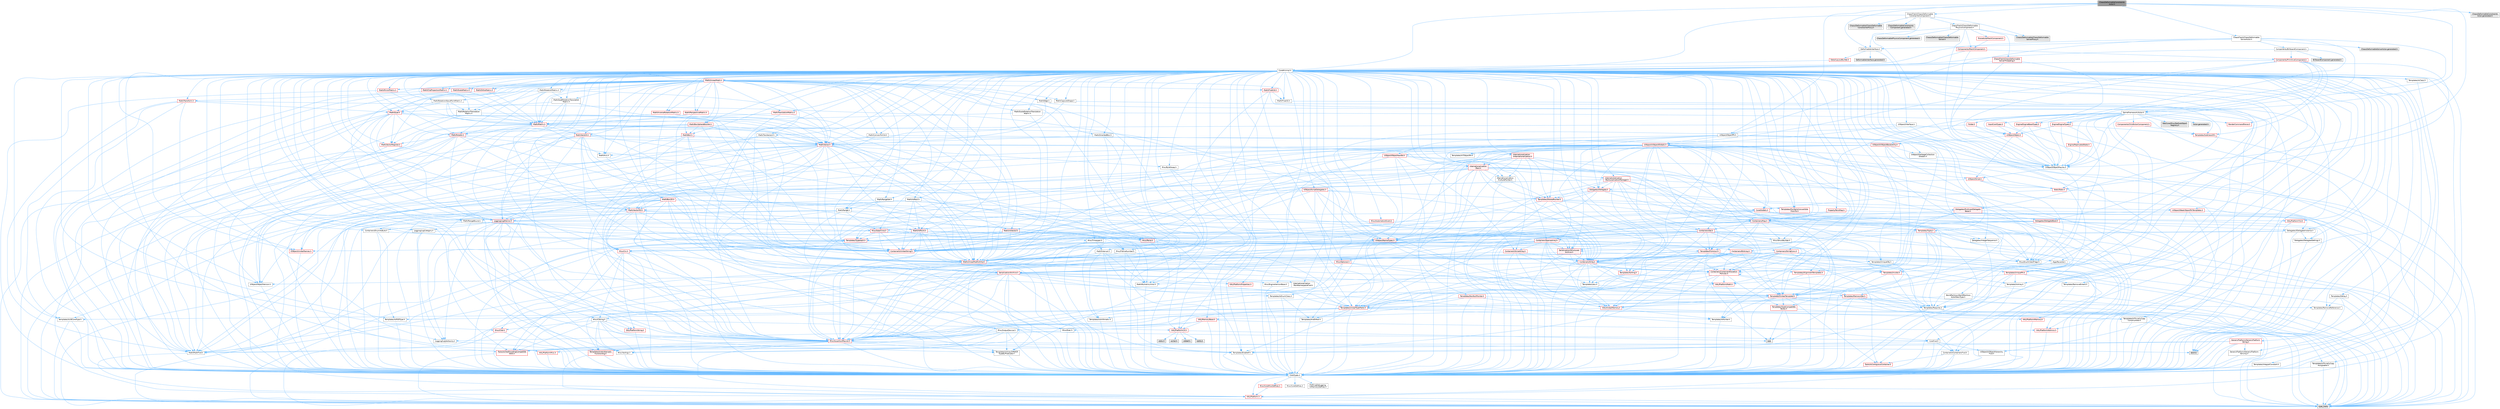 digraph "ChaosDeformableConstraintsActor.h"
{
 // INTERACTIVE_SVG=YES
 // LATEX_PDF_SIZE
  bgcolor="transparent";
  edge [fontname=Helvetica,fontsize=10,labelfontname=Helvetica,labelfontsize=10];
  node [fontname=Helvetica,fontsize=10,shape=box,height=0.2,width=0.4];
  Node1 [id="Node000001",label="ChaosDeformableConstraints\lActor.h",height=0.2,width=0.4,color="gray40", fillcolor="grey60", style="filled", fontcolor="black",tooltip=" "];
  Node1 -> Node2 [id="edge1_Node000001_Node000002",color="steelblue1",style="solid",tooltip=" "];
  Node2 [id="Node000002",label="ChaosFlesh/ChaosDeformable\lConstraintsComponent.h",height=0.2,width=0.4,color="grey40", fillcolor="white", style="filled",URL="$d9/df8/ChaosDeformableConstraintsComponent_8h.html",tooltip=" "];
  Node2 -> Node3 [id="edge2_Node000002_Node000003",color="steelblue1",style="solid",tooltip=" "];
  Node3 [id="Node000003",label="CoreMinimal.h",height=0.2,width=0.4,color="grey40", fillcolor="white", style="filled",URL="$d7/d67/CoreMinimal_8h.html",tooltip=" "];
  Node3 -> Node4 [id="edge3_Node000003_Node000004",color="steelblue1",style="solid",tooltip=" "];
  Node4 [id="Node000004",label="CoreTypes.h",height=0.2,width=0.4,color="grey40", fillcolor="white", style="filled",URL="$dc/dec/CoreTypes_8h.html",tooltip=" "];
  Node4 -> Node5 [id="edge4_Node000004_Node000005",color="steelblue1",style="solid",tooltip=" "];
  Node5 [id="Node000005",label="HAL/Platform.h",height=0.2,width=0.4,color="red", fillcolor="#FFF0F0", style="filled",URL="$d9/dd0/Platform_8h.html",tooltip=" "];
  Node5 -> Node8 [id="edge5_Node000005_Node000008",color="steelblue1",style="solid",tooltip=" "];
  Node8 [id="Node000008",label="type_traits",height=0.2,width=0.4,color="grey60", fillcolor="#E0E0E0", style="filled",tooltip=" "];
  Node4 -> Node15 [id="edge6_Node000004_Node000015",color="steelblue1",style="solid",tooltip=" "];
  Node15 [id="Node000015",label="ProfilingDebugging\l/UMemoryDefines.h",height=0.2,width=0.4,color="grey40", fillcolor="white", style="filled",URL="$d2/da2/UMemoryDefines_8h.html",tooltip=" "];
  Node4 -> Node16 [id="edge7_Node000004_Node000016",color="steelblue1",style="solid",tooltip=" "];
  Node16 [id="Node000016",label="Misc/CoreMiscDefines.h",height=0.2,width=0.4,color="red", fillcolor="#FFF0F0", style="filled",URL="$da/d38/CoreMiscDefines_8h.html",tooltip=" "];
  Node16 -> Node5 [id="edge8_Node000016_Node000005",color="steelblue1",style="solid",tooltip=" "];
  Node4 -> Node17 [id="edge9_Node000004_Node000017",color="steelblue1",style="solid",tooltip=" "];
  Node17 [id="Node000017",label="Misc/CoreDefines.h",height=0.2,width=0.4,color="grey40", fillcolor="white", style="filled",URL="$d3/dd2/CoreDefines_8h.html",tooltip=" "];
  Node3 -> Node18 [id="edge10_Node000003_Node000018",color="steelblue1",style="solid",tooltip=" "];
  Node18 [id="Node000018",label="CoreFwd.h",height=0.2,width=0.4,color="grey40", fillcolor="white", style="filled",URL="$d1/d1e/CoreFwd_8h.html",tooltip=" "];
  Node18 -> Node4 [id="edge11_Node000018_Node000004",color="steelblue1",style="solid",tooltip=" "];
  Node18 -> Node19 [id="edge12_Node000018_Node000019",color="steelblue1",style="solid",tooltip=" "];
  Node19 [id="Node000019",label="Containers/ContainersFwd.h",height=0.2,width=0.4,color="grey40", fillcolor="white", style="filled",URL="$d4/d0a/ContainersFwd_8h.html",tooltip=" "];
  Node19 -> Node5 [id="edge13_Node000019_Node000005",color="steelblue1",style="solid",tooltip=" "];
  Node19 -> Node4 [id="edge14_Node000019_Node000004",color="steelblue1",style="solid",tooltip=" "];
  Node19 -> Node20 [id="edge15_Node000019_Node000020",color="steelblue1",style="solid",tooltip=" "];
  Node20 [id="Node000020",label="Traits/IsContiguousContainer.h",height=0.2,width=0.4,color="red", fillcolor="#FFF0F0", style="filled",URL="$d5/d3c/IsContiguousContainer_8h.html",tooltip=" "];
  Node20 -> Node4 [id="edge16_Node000020_Node000004",color="steelblue1",style="solid",tooltip=" "];
  Node18 -> Node23 [id="edge17_Node000018_Node000023",color="steelblue1",style="solid",tooltip=" "];
  Node23 [id="Node000023",label="Math/MathFwd.h",height=0.2,width=0.4,color="grey40", fillcolor="white", style="filled",URL="$d2/d10/MathFwd_8h.html",tooltip=" "];
  Node23 -> Node5 [id="edge18_Node000023_Node000005",color="steelblue1",style="solid",tooltip=" "];
  Node18 -> Node24 [id="edge19_Node000018_Node000024",color="steelblue1",style="solid",tooltip=" "];
  Node24 [id="Node000024",label="UObject/UObjectHierarchy\lFwd.h",height=0.2,width=0.4,color="grey40", fillcolor="white", style="filled",URL="$d3/d13/UObjectHierarchyFwd_8h.html",tooltip=" "];
  Node3 -> Node24 [id="edge20_Node000003_Node000024",color="steelblue1",style="solid",tooltip=" "];
  Node3 -> Node19 [id="edge21_Node000003_Node000019",color="steelblue1",style="solid",tooltip=" "];
  Node3 -> Node25 [id="edge22_Node000003_Node000025",color="steelblue1",style="solid",tooltip=" "];
  Node25 [id="Node000025",label="Misc/VarArgs.h",height=0.2,width=0.4,color="grey40", fillcolor="white", style="filled",URL="$d5/d6f/VarArgs_8h.html",tooltip=" "];
  Node25 -> Node4 [id="edge23_Node000025_Node000004",color="steelblue1",style="solid",tooltip=" "];
  Node3 -> Node26 [id="edge24_Node000003_Node000026",color="steelblue1",style="solid",tooltip=" "];
  Node26 [id="Node000026",label="Logging/LogVerbosity.h",height=0.2,width=0.4,color="grey40", fillcolor="white", style="filled",URL="$d2/d8f/LogVerbosity_8h.html",tooltip=" "];
  Node26 -> Node4 [id="edge25_Node000026_Node000004",color="steelblue1",style="solid",tooltip=" "];
  Node3 -> Node27 [id="edge26_Node000003_Node000027",color="steelblue1",style="solid",tooltip=" "];
  Node27 [id="Node000027",label="Misc/OutputDevice.h",height=0.2,width=0.4,color="grey40", fillcolor="white", style="filled",URL="$d7/d32/OutputDevice_8h.html",tooltip=" "];
  Node27 -> Node18 [id="edge27_Node000027_Node000018",color="steelblue1",style="solid",tooltip=" "];
  Node27 -> Node4 [id="edge28_Node000027_Node000004",color="steelblue1",style="solid",tooltip=" "];
  Node27 -> Node26 [id="edge29_Node000027_Node000026",color="steelblue1",style="solid",tooltip=" "];
  Node27 -> Node25 [id="edge30_Node000027_Node000025",color="steelblue1",style="solid",tooltip=" "];
  Node27 -> Node28 [id="edge31_Node000027_Node000028",color="steelblue1",style="solid",tooltip=" "];
  Node28 [id="Node000028",label="Templates/IsArrayOrRefOf\lTypeByPredicate.h",height=0.2,width=0.4,color="grey40", fillcolor="white", style="filled",URL="$d6/da1/IsArrayOrRefOfTypeByPredicate_8h.html",tooltip=" "];
  Node28 -> Node4 [id="edge32_Node000028_Node000004",color="steelblue1",style="solid",tooltip=" "];
  Node27 -> Node29 [id="edge33_Node000027_Node000029",color="steelblue1",style="solid",tooltip=" "];
  Node29 [id="Node000029",label="Templates/IsValidVariadic\lFunctionArg.h",height=0.2,width=0.4,color="red", fillcolor="#FFF0F0", style="filled",URL="$d0/dc8/IsValidVariadicFunctionArg_8h.html",tooltip=" "];
  Node29 -> Node4 [id="edge34_Node000029_Node000004",color="steelblue1",style="solid",tooltip=" "];
  Node29 -> Node8 [id="edge35_Node000029_Node000008",color="steelblue1",style="solid",tooltip=" "];
  Node27 -> Node31 [id="edge36_Node000027_Node000031",color="steelblue1",style="solid",tooltip=" "];
  Node31 [id="Node000031",label="Traits/IsCharEncodingCompatible\lWith.h",height=0.2,width=0.4,color="red", fillcolor="#FFF0F0", style="filled",URL="$df/dd1/IsCharEncodingCompatibleWith_8h.html",tooltip=" "];
  Node31 -> Node8 [id="edge37_Node000031_Node000008",color="steelblue1",style="solid",tooltip=" "];
  Node3 -> Node33 [id="edge38_Node000003_Node000033",color="steelblue1",style="solid",tooltip=" "];
  Node33 [id="Node000033",label="HAL/PlatformCrt.h",height=0.2,width=0.4,color="red", fillcolor="#FFF0F0", style="filled",URL="$d8/d75/PlatformCrt_8h.html",tooltip=" "];
  Node33 -> Node34 [id="edge39_Node000033_Node000034",color="steelblue1",style="solid",tooltip=" "];
  Node34 [id="Node000034",label="new",height=0.2,width=0.4,color="grey60", fillcolor="#E0E0E0", style="filled",tooltip=" "];
  Node33 -> Node35 [id="edge40_Node000033_Node000035",color="steelblue1",style="solid",tooltip=" "];
  Node35 [id="Node000035",label="wchar.h",height=0.2,width=0.4,color="grey60", fillcolor="#E0E0E0", style="filled",tooltip=" "];
  Node33 -> Node36 [id="edge41_Node000033_Node000036",color="steelblue1",style="solid",tooltip=" "];
  Node36 [id="Node000036",label="stddef.h",height=0.2,width=0.4,color="grey60", fillcolor="#E0E0E0", style="filled",tooltip=" "];
  Node33 -> Node37 [id="edge42_Node000033_Node000037",color="steelblue1",style="solid",tooltip=" "];
  Node37 [id="Node000037",label="stdlib.h",height=0.2,width=0.4,color="grey60", fillcolor="#E0E0E0", style="filled",tooltip=" "];
  Node33 -> Node38 [id="edge43_Node000033_Node000038",color="steelblue1",style="solid",tooltip=" "];
  Node38 [id="Node000038",label="stdio.h",height=0.2,width=0.4,color="grey60", fillcolor="#E0E0E0", style="filled",tooltip=" "];
  Node3 -> Node43 [id="edge44_Node000003_Node000043",color="steelblue1",style="solid",tooltip=" "];
  Node43 [id="Node000043",label="HAL/PlatformMisc.h",height=0.2,width=0.4,color="red", fillcolor="#FFF0F0", style="filled",URL="$d0/df5/PlatformMisc_8h.html",tooltip=" "];
  Node43 -> Node4 [id="edge45_Node000043_Node000004",color="steelblue1",style="solid",tooltip=" "];
  Node3 -> Node62 [id="edge46_Node000003_Node000062",color="steelblue1",style="solid",tooltip=" "];
  Node62 [id="Node000062",label="Misc/AssertionMacros.h",height=0.2,width=0.4,color="red", fillcolor="#FFF0F0", style="filled",URL="$d0/dfa/AssertionMacros_8h.html",tooltip=" "];
  Node62 -> Node4 [id="edge47_Node000062_Node000004",color="steelblue1",style="solid",tooltip=" "];
  Node62 -> Node5 [id="edge48_Node000062_Node000005",color="steelblue1",style="solid",tooltip=" "];
  Node62 -> Node43 [id="edge49_Node000062_Node000043",color="steelblue1",style="solid",tooltip=" "];
  Node62 -> Node63 [id="edge50_Node000062_Node000063",color="steelblue1",style="solid",tooltip=" "];
  Node63 [id="Node000063",label="Templates/EnableIf.h",height=0.2,width=0.4,color="grey40", fillcolor="white", style="filled",URL="$d7/d60/EnableIf_8h.html",tooltip=" "];
  Node63 -> Node4 [id="edge51_Node000063_Node000004",color="steelblue1",style="solid",tooltip=" "];
  Node62 -> Node28 [id="edge52_Node000062_Node000028",color="steelblue1",style="solid",tooltip=" "];
  Node62 -> Node29 [id="edge53_Node000062_Node000029",color="steelblue1",style="solid",tooltip=" "];
  Node62 -> Node31 [id="edge54_Node000062_Node000031",color="steelblue1",style="solid",tooltip=" "];
  Node62 -> Node25 [id="edge55_Node000062_Node000025",color="steelblue1",style="solid",tooltip=" "];
  Node62 -> Node70 [id="edge56_Node000062_Node000070",color="steelblue1",style="solid",tooltip=" "];
  Node70 [id="Node000070",label="atomic",height=0.2,width=0.4,color="grey60", fillcolor="#E0E0E0", style="filled",tooltip=" "];
  Node3 -> Node71 [id="edge57_Node000003_Node000071",color="steelblue1",style="solid",tooltip=" "];
  Node71 [id="Node000071",label="Templates/IsPointer.h",height=0.2,width=0.4,color="grey40", fillcolor="white", style="filled",URL="$d7/d05/IsPointer_8h.html",tooltip=" "];
  Node71 -> Node4 [id="edge58_Node000071_Node000004",color="steelblue1",style="solid",tooltip=" "];
  Node3 -> Node72 [id="edge59_Node000003_Node000072",color="steelblue1",style="solid",tooltip=" "];
  Node72 [id="Node000072",label="HAL/PlatformMemory.h",height=0.2,width=0.4,color="red", fillcolor="#FFF0F0", style="filled",URL="$de/d68/PlatformMemory_8h.html",tooltip=" "];
  Node72 -> Node4 [id="edge60_Node000072_Node000004",color="steelblue1",style="solid",tooltip=" "];
  Node3 -> Node55 [id="edge61_Node000003_Node000055",color="steelblue1",style="solid",tooltip=" "];
  Node55 [id="Node000055",label="HAL/PlatformAtomics.h",height=0.2,width=0.4,color="red", fillcolor="#FFF0F0", style="filled",URL="$d3/d36/PlatformAtomics_8h.html",tooltip=" "];
  Node55 -> Node4 [id="edge62_Node000055_Node000004",color="steelblue1",style="solid",tooltip=" "];
  Node3 -> Node77 [id="edge63_Node000003_Node000077",color="steelblue1",style="solid",tooltip=" "];
  Node77 [id="Node000077",label="Misc/Exec.h",height=0.2,width=0.4,color="grey40", fillcolor="white", style="filled",URL="$de/ddb/Exec_8h.html",tooltip=" "];
  Node77 -> Node4 [id="edge64_Node000077_Node000004",color="steelblue1",style="solid",tooltip=" "];
  Node77 -> Node62 [id="edge65_Node000077_Node000062",color="steelblue1",style="solid",tooltip=" "];
  Node3 -> Node78 [id="edge66_Node000003_Node000078",color="steelblue1",style="solid",tooltip=" "];
  Node78 [id="Node000078",label="HAL/MemoryBase.h",height=0.2,width=0.4,color="red", fillcolor="#FFF0F0", style="filled",URL="$d6/d9f/MemoryBase_8h.html",tooltip=" "];
  Node78 -> Node4 [id="edge67_Node000078_Node000004",color="steelblue1",style="solid",tooltip=" "];
  Node78 -> Node55 [id="edge68_Node000078_Node000055",color="steelblue1",style="solid",tooltip=" "];
  Node78 -> Node33 [id="edge69_Node000078_Node000033",color="steelblue1",style="solid",tooltip=" "];
  Node78 -> Node77 [id="edge70_Node000078_Node000077",color="steelblue1",style="solid",tooltip=" "];
  Node78 -> Node27 [id="edge71_Node000078_Node000027",color="steelblue1",style="solid",tooltip=" "];
  Node3 -> Node88 [id="edge72_Node000003_Node000088",color="steelblue1",style="solid",tooltip=" "];
  Node88 [id="Node000088",label="HAL/UnrealMemory.h",height=0.2,width=0.4,color="red", fillcolor="#FFF0F0", style="filled",URL="$d9/d96/UnrealMemory_8h.html",tooltip=" "];
  Node88 -> Node4 [id="edge73_Node000088_Node000004",color="steelblue1",style="solid",tooltip=" "];
  Node88 -> Node78 [id="edge74_Node000088_Node000078",color="steelblue1",style="solid",tooltip=" "];
  Node88 -> Node72 [id="edge75_Node000088_Node000072",color="steelblue1",style="solid",tooltip=" "];
  Node88 -> Node71 [id="edge76_Node000088_Node000071",color="steelblue1",style="solid",tooltip=" "];
  Node3 -> Node90 [id="edge77_Node000003_Node000090",color="steelblue1",style="solid",tooltip=" "];
  Node90 [id="Node000090",label="Templates/IsArithmetic.h",height=0.2,width=0.4,color="grey40", fillcolor="white", style="filled",URL="$d2/d5d/IsArithmetic_8h.html",tooltip=" "];
  Node90 -> Node4 [id="edge78_Node000090_Node000004",color="steelblue1",style="solid",tooltip=" "];
  Node3 -> Node84 [id="edge79_Node000003_Node000084",color="steelblue1",style="solid",tooltip=" "];
  Node84 [id="Node000084",label="Templates/AndOrNot.h",height=0.2,width=0.4,color="grey40", fillcolor="white", style="filled",URL="$db/d0a/AndOrNot_8h.html",tooltip=" "];
  Node84 -> Node4 [id="edge80_Node000084_Node000004",color="steelblue1",style="solid",tooltip=" "];
  Node3 -> Node91 [id="edge81_Node000003_Node000091",color="steelblue1",style="solid",tooltip=" "];
  Node91 [id="Node000091",label="Templates/IsPODType.h",height=0.2,width=0.4,color="grey40", fillcolor="white", style="filled",URL="$d7/db1/IsPODType_8h.html",tooltip=" "];
  Node91 -> Node4 [id="edge82_Node000091_Node000004",color="steelblue1",style="solid",tooltip=" "];
  Node3 -> Node92 [id="edge83_Node000003_Node000092",color="steelblue1",style="solid",tooltip=" "];
  Node92 [id="Node000092",label="Templates/IsUECoreType.h",height=0.2,width=0.4,color="grey40", fillcolor="white", style="filled",URL="$d1/db8/IsUECoreType_8h.html",tooltip=" "];
  Node92 -> Node4 [id="edge84_Node000092_Node000004",color="steelblue1",style="solid",tooltip=" "];
  Node92 -> Node8 [id="edge85_Node000092_Node000008",color="steelblue1",style="solid",tooltip=" "];
  Node3 -> Node85 [id="edge86_Node000003_Node000085",color="steelblue1",style="solid",tooltip=" "];
  Node85 [id="Node000085",label="Templates/IsTriviallyCopy\lConstructible.h",height=0.2,width=0.4,color="grey40", fillcolor="white", style="filled",URL="$d3/d78/IsTriviallyCopyConstructible_8h.html",tooltip=" "];
  Node85 -> Node4 [id="edge87_Node000085_Node000004",color="steelblue1",style="solid",tooltip=" "];
  Node85 -> Node8 [id="edge88_Node000085_Node000008",color="steelblue1",style="solid",tooltip=" "];
  Node3 -> Node93 [id="edge89_Node000003_Node000093",color="steelblue1",style="solid",tooltip=" "];
  Node93 [id="Node000093",label="Templates/UnrealTypeTraits.h",height=0.2,width=0.4,color="red", fillcolor="#FFF0F0", style="filled",URL="$d2/d2d/UnrealTypeTraits_8h.html",tooltip=" "];
  Node93 -> Node4 [id="edge90_Node000093_Node000004",color="steelblue1",style="solid",tooltip=" "];
  Node93 -> Node71 [id="edge91_Node000093_Node000071",color="steelblue1",style="solid",tooltip=" "];
  Node93 -> Node62 [id="edge92_Node000093_Node000062",color="steelblue1",style="solid",tooltip=" "];
  Node93 -> Node84 [id="edge93_Node000093_Node000084",color="steelblue1",style="solid",tooltip=" "];
  Node93 -> Node63 [id="edge94_Node000093_Node000063",color="steelblue1",style="solid",tooltip=" "];
  Node93 -> Node90 [id="edge95_Node000093_Node000090",color="steelblue1",style="solid",tooltip=" "];
  Node93 -> Node91 [id="edge96_Node000093_Node000091",color="steelblue1",style="solid",tooltip=" "];
  Node93 -> Node92 [id="edge97_Node000093_Node000092",color="steelblue1",style="solid",tooltip=" "];
  Node93 -> Node85 [id="edge98_Node000093_Node000085",color="steelblue1",style="solid",tooltip=" "];
  Node3 -> Node63 [id="edge99_Node000003_Node000063",color="steelblue1",style="solid",tooltip=" "];
  Node3 -> Node95 [id="edge100_Node000003_Node000095",color="steelblue1",style="solid",tooltip=" "];
  Node95 [id="Node000095",label="Templates/RemoveReference.h",height=0.2,width=0.4,color="grey40", fillcolor="white", style="filled",URL="$da/dbe/RemoveReference_8h.html",tooltip=" "];
  Node95 -> Node4 [id="edge101_Node000095_Node000004",color="steelblue1",style="solid",tooltip=" "];
  Node3 -> Node96 [id="edge102_Node000003_Node000096",color="steelblue1",style="solid",tooltip=" "];
  Node96 [id="Node000096",label="Templates/IntegralConstant.h",height=0.2,width=0.4,color="grey40", fillcolor="white", style="filled",URL="$db/d1b/IntegralConstant_8h.html",tooltip=" "];
  Node96 -> Node4 [id="edge103_Node000096_Node000004",color="steelblue1",style="solid",tooltip=" "];
  Node3 -> Node97 [id="edge104_Node000003_Node000097",color="steelblue1",style="solid",tooltip=" "];
  Node97 [id="Node000097",label="Templates/IsClass.h",height=0.2,width=0.4,color="grey40", fillcolor="white", style="filled",URL="$db/dcb/IsClass_8h.html",tooltip=" "];
  Node97 -> Node4 [id="edge105_Node000097_Node000004",color="steelblue1",style="solid",tooltip=" "];
  Node3 -> Node98 [id="edge106_Node000003_Node000098",color="steelblue1",style="solid",tooltip=" "];
  Node98 [id="Node000098",label="Templates/TypeCompatible\lBytes.h",height=0.2,width=0.4,color="red", fillcolor="#FFF0F0", style="filled",URL="$df/d0a/TypeCompatibleBytes_8h.html",tooltip=" "];
  Node98 -> Node4 [id="edge107_Node000098_Node000004",color="steelblue1",style="solid",tooltip=" "];
  Node98 -> Node34 [id="edge108_Node000098_Node000034",color="steelblue1",style="solid",tooltip=" "];
  Node98 -> Node8 [id="edge109_Node000098_Node000008",color="steelblue1",style="solid",tooltip=" "];
  Node3 -> Node20 [id="edge110_Node000003_Node000020",color="steelblue1",style="solid",tooltip=" "];
  Node3 -> Node99 [id="edge111_Node000003_Node000099",color="steelblue1",style="solid",tooltip=" "];
  Node99 [id="Node000099",label="Templates/UnrealTemplate.h",height=0.2,width=0.4,color="red", fillcolor="#FFF0F0", style="filled",URL="$d4/d24/UnrealTemplate_8h.html",tooltip=" "];
  Node99 -> Node4 [id="edge112_Node000099_Node000004",color="steelblue1",style="solid",tooltip=" "];
  Node99 -> Node71 [id="edge113_Node000099_Node000071",color="steelblue1",style="solid",tooltip=" "];
  Node99 -> Node88 [id="edge114_Node000099_Node000088",color="steelblue1",style="solid",tooltip=" "];
  Node99 -> Node93 [id="edge115_Node000099_Node000093",color="steelblue1",style="solid",tooltip=" "];
  Node99 -> Node95 [id="edge116_Node000099_Node000095",color="steelblue1",style="solid",tooltip=" "];
  Node99 -> Node65 [id="edge117_Node000099_Node000065",color="steelblue1",style="solid",tooltip=" "];
  Node65 [id="Node000065",label="Templates/Requires.h",height=0.2,width=0.4,color="grey40", fillcolor="white", style="filled",URL="$dc/d96/Requires_8h.html",tooltip=" "];
  Node65 -> Node63 [id="edge118_Node000065_Node000063",color="steelblue1",style="solid",tooltip=" "];
  Node65 -> Node8 [id="edge119_Node000065_Node000008",color="steelblue1",style="solid",tooltip=" "];
  Node99 -> Node98 [id="edge120_Node000099_Node000098",color="steelblue1",style="solid",tooltip=" "];
  Node99 -> Node20 [id="edge121_Node000099_Node000020",color="steelblue1",style="solid",tooltip=" "];
  Node99 -> Node8 [id="edge122_Node000099_Node000008",color="steelblue1",style="solid",tooltip=" "];
  Node3 -> Node48 [id="edge123_Node000003_Node000048",color="steelblue1",style="solid",tooltip=" "];
  Node48 [id="Node000048",label="Math/NumericLimits.h",height=0.2,width=0.4,color="grey40", fillcolor="white", style="filled",URL="$df/d1b/NumericLimits_8h.html",tooltip=" "];
  Node48 -> Node4 [id="edge124_Node000048_Node000004",color="steelblue1",style="solid",tooltip=" "];
  Node3 -> Node103 [id="edge125_Node000003_Node000103",color="steelblue1",style="solid",tooltip=" "];
  Node103 [id="Node000103",label="HAL/PlatformMath.h",height=0.2,width=0.4,color="red", fillcolor="#FFF0F0", style="filled",URL="$dc/d53/PlatformMath_8h.html",tooltip=" "];
  Node103 -> Node4 [id="edge126_Node000103_Node000004",color="steelblue1",style="solid",tooltip=" "];
  Node3 -> Node86 [id="edge127_Node000003_Node000086",color="steelblue1",style="solid",tooltip=" "];
  Node86 [id="Node000086",label="Templates/IsTriviallyCopy\lAssignable.h",height=0.2,width=0.4,color="grey40", fillcolor="white", style="filled",URL="$d2/df2/IsTriviallyCopyAssignable_8h.html",tooltip=" "];
  Node86 -> Node4 [id="edge128_Node000086_Node000004",color="steelblue1",style="solid",tooltip=" "];
  Node86 -> Node8 [id="edge129_Node000086_Node000008",color="steelblue1",style="solid",tooltip=" "];
  Node3 -> Node111 [id="edge130_Node000003_Node000111",color="steelblue1",style="solid",tooltip=" "];
  Node111 [id="Node000111",label="Templates/MemoryOps.h",height=0.2,width=0.4,color="red", fillcolor="#FFF0F0", style="filled",URL="$db/dea/MemoryOps_8h.html",tooltip=" "];
  Node111 -> Node4 [id="edge131_Node000111_Node000004",color="steelblue1",style="solid",tooltip=" "];
  Node111 -> Node88 [id="edge132_Node000111_Node000088",color="steelblue1",style="solid",tooltip=" "];
  Node111 -> Node86 [id="edge133_Node000111_Node000086",color="steelblue1",style="solid",tooltip=" "];
  Node111 -> Node85 [id="edge134_Node000111_Node000085",color="steelblue1",style="solid",tooltip=" "];
  Node111 -> Node65 [id="edge135_Node000111_Node000065",color="steelblue1",style="solid",tooltip=" "];
  Node111 -> Node93 [id="edge136_Node000111_Node000093",color="steelblue1",style="solid",tooltip=" "];
  Node111 -> Node34 [id="edge137_Node000111_Node000034",color="steelblue1",style="solid",tooltip=" "];
  Node111 -> Node8 [id="edge138_Node000111_Node000008",color="steelblue1",style="solid",tooltip=" "];
  Node3 -> Node112 [id="edge139_Node000003_Node000112",color="steelblue1",style="solid",tooltip=" "];
  Node112 [id="Node000112",label="Containers/ContainerAllocation\lPolicies.h",height=0.2,width=0.4,color="red", fillcolor="#FFF0F0", style="filled",URL="$d7/dff/ContainerAllocationPolicies_8h.html",tooltip=" "];
  Node112 -> Node4 [id="edge140_Node000112_Node000004",color="steelblue1",style="solid",tooltip=" "];
  Node112 -> Node112 [id="edge141_Node000112_Node000112",color="steelblue1",style="solid",tooltip=" "];
  Node112 -> Node103 [id="edge142_Node000112_Node000103",color="steelblue1",style="solid",tooltip=" "];
  Node112 -> Node88 [id="edge143_Node000112_Node000088",color="steelblue1",style="solid",tooltip=" "];
  Node112 -> Node48 [id="edge144_Node000112_Node000048",color="steelblue1",style="solid",tooltip=" "];
  Node112 -> Node62 [id="edge145_Node000112_Node000062",color="steelblue1",style="solid",tooltip=" "];
  Node112 -> Node111 [id="edge146_Node000112_Node000111",color="steelblue1",style="solid",tooltip=" "];
  Node112 -> Node98 [id="edge147_Node000112_Node000098",color="steelblue1",style="solid",tooltip=" "];
  Node112 -> Node8 [id="edge148_Node000112_Node000008",color="steelblue1",style="solid",tooltip=" "];
  Node3 -> Node115 [id="edge149_Node000003_Node000115",color="steelblue1",style="solid",tooltip=" "];
  Node115 [id="Node000115",label="Templates/IsEnumClass.h",height=0.2,width=0.4,color="grey40", fillcolor="white", style="filled",URL="$d7/d15/IsEnumClass_8h.html",tooltip=" "];
  Node115 -> Node4 [id="edge150_Node000115_Node000004",color="steelblue1",style="solid",tooltip=" "];
  Node115 -> Node84 [id="edge151_Node000115_Node000084",color="steelblue1",style="solid",tooltip=" "];
  Node3 -> Node116 [id="edge152_Node000003_Node000116",color="steelblue1",style="solid",tooltip=" "];
  Node116 [id="Node000116",label="HAL/PlatformProperties.h",height=0.2,width=0.4,color="red", fillcolor="#FFF0F0", style="filled",URL="$d9/db0/PlatformProperties_8h.html",tooltip=" "];
  Node116 -> Node4 [id="edge153_Node000116_Node000004",color="steelblue1",style="solid",tooltip=" "];
  Node3 -> Node119 [id="edge154_Node000003_Node000119",color="steelblue1",style="solid",tooltip=" "];
  Node119 [id="Node000119",label="Misc/EngineVersionBase.h",height=0.2,width=0.4,color="grey40", fillcolor="white", style="filled",URL="$d5/d2b/EngineVersionBase_8h.html",tooltip=" "];
  Node119 -> Node4 [id="edge155_Node000119_Node000004",color="steelblue1",style="solid",tooltip=" "];
  Node3 -> Node120 [id="edge156_Node000003_Node000120",color="steelblue1",style="solid",tooltip=" "];
  Node120 [id="Node000120",label="Internationalization\l/TextNamespaceFwd.h",height=0.2,width=0.4,color="grey40", fillcolor="white", style="filled",URL="$d8/d97/TextNamespaceFwd_8h.html",tooltip=" "];
  Node120 -> Node4 [id="edge157_Node000120_Node000004",color="steelblue1",style="solid",tooltip=" "];
  Node3 -> Node121 [id="edge158_Node000003_Node000121",color="steelblue1",style="solid",tooltip=" "];
  Node121 [id="Node000121",label="Serialization/Archive.h",height=0.2,width=0.4,color="red", fillcolor="#FFF0F0", style="filled",URL="$d7/d3b/Archive_8h.html",tooltip=" "];
  Node121 -> Node18 [id="edge159_Node000121_Node000018",color="steelblue1",style="solid",tooltip=" "];
  Node121 -> Node4 [id="edge160_Node000121_Node000004",color="steelblue1",style="solid",tooltip=" "];
  Node121 -> Node116 [id="edge161_Node000121_Node000116",color="steelblue1",style="solid",tooltip=" "];
  Node121 -> Node120 [id="edge162_Node000121_Node000120",color="steelblue1",style="solid",tooltip=" "];
  Node121 -> Node23 [id="edge163_Node000121_Node000023",color="steelblue1",style="solid",tooltip=" "];
  Node121 -> Node62 [id="edge164_Node000121_Node000062",color="steelblue1",style="solid",tooltip=" "];
  Node121 -> Node119 [id="edge165_Node000121_Node000119",color="steelblue1",style="solid",tooltip=" "];
  Node121 -> Node25 [id="edge166_Node000121_Node000025",color="steelblue1",style="solid",tooltip=" "];
  Node121 -> Node63 [id="edge167_Node000121_Node000063",color="steelblue1",style="solid",tooltip=" "];
  Node121 -> Node28 [id="edge168_Node000121_Node000028",color="steelblue1",style="solid",tooltip=" "];
  Node121 -> Node115 [id="edge169_Node000121_Node000115",color="steelblue1",style="solid",tooltip=" "];
  Node121 -> Node29 [id="edge170_Node000121_Node000029",color="steelblue1",style="solid",tooltip=" "];
  Node121 -> Node99 [id="edge171_Node000121_Node000099",color="steelblue1",style="solid",tooltip=" "];
  Node121 -> Node31 [id="edge172_Node000121_Node000031",color="steelblue1",style="solid",tooltip=" "];
  Node121 -> Node124 [id="edge173_Node000121_Node000124",color="steelblue1",style="solid",tooltip=" "];
  Node124 [id="Node000124",label="UObject/ObjectVersion.h",height=0.2,width=0.4,color="grey40", fillcolor="white", style="filled",URL="$da/d63/ObjectVersion_8h.html",tooltip=" "];
  Node124 -> Node4 [id="edge174_Node000124_Node000004",color="steelblue1",style="solid",tooltip=" "];
  Node3 -> Node125 [id="edge175_Node000003_Node000125",color="steelblue1",style="solid",tooltip=" "];
  Node125 [id="Node000125",label="Templates/Less.h",height=0.2,width=0.4,color="grey40", fillcolor="white", style="filled",URL="$de/dc8/Less_8h.html",tooltip=" "];
  Node125 -> Node4 [id="edge176_Node000125_Node000004",color="steelblue1",style="solid",tooltip=" "];
  Node125 -> Node99 [id="edge177_Node000125_Node000099",color="steelblue1",style="solid",tooltip=" "];
  Node3 -> Node126 [id="edge178_Node000003_Node000126",color="steelblue1",style="solid",tooltip=" "];
  Node126 [id="Node000126",label="Templates/Sorting.h",height=0.2,width=0.4,color="red", fillcolor="#FFF0F0", style="filled",URL="$d3/d9e/Sorting_8h.html",tooltip=" "];
  Node126 -> Node4 [id="edge179_Node000126_Node000004",color="steelblue1",style="solid",tooltip=" "];
  Node126 -> Node103 [id="edge180_Node000126_Node000103",color="steelblue1",style="solid",tooltip=" "];
  Node126 -> Node125 [id="edge181_Node000126_Node000125",color="steelblue1",style="solid",tooltip=" "];
  Node3 -> Node137 [id="edge182_Node000003_Node000137",color="steelblue1",style="solid",tooltip=" "];
  Node137 [id="Node000137",label="Misc/Char.h",height=0.2,width=0.4,color="red", fillcolor="#FFF0F0", style="filled",URL="$d0/d58/Char_8h.html",tooltip=" "];
  Node137 -> Node4 [id="edge183_Node000137_Node000004",color="steelblue1",style="solid",tooltip=" "];
  Node137 -> Node8 [id="edge184_Node000137_Node000008",color="steelblue1",style="solid",tooltip=" "];
  Node3 -> Node140 [id="edge185_Node000003_Node000140",color="steelblue1",style="solid",tooltip=" "];
  Node140 [id="Node000140",label="GenericPlatform/GenericPlatform\lStricmp.h",height=0.2,width=0.4,color="grey40", fillcolor="white", style="filled",URL="$d2/d86/GenericPlatformStricmp_8h.html",tooltip=" "];
  Node140 -> Node4 [id="edge186_Node000140_Node000004",color="steelblue1",style="solid",tooltip=" "];
  Node3 -> Node141 [id="edge187_Node000003_Node000141",color="steelblue1",style="solid",tooltip=" "];
  Node141 [id="Node000141",label="GenericPlatform/GenericPlatform\lString.h",height=0.2,width=0.4,color="red", fillcolor="#FFF0F0", style="filled",URL="$dd/d20/GenericPlatformString_8h.html",tooltip=" "];
  Node141 -> Node4 [id="edge188_Node000141_Node000004",color="steelblue1",style="solid",tooltip=" "];
  Node141 -> Node140 [id="edge189_Node000141_Node000140",color="steelblue1",style="solid",tooltip=" "];
  Node141 -> Node63 [id="edge190_Node000141_Node000063",color="steelblue1",style="solid",tooltip=" "];
  Node141 -> Node31 [id="edge191_Node000141_Node000031",color="steelblue1",style="solid",tooltip=" "];
  Node141 -> Node8 [id="edge192_Node000141_Node000008",color="steelblue1",style="solid",tooltip=" "];
  Node3 -> Node74 [id="edge193_Node000003_Node000074",color="steelblue1",style="solid",tooltip=" "];
  Node74 [id="Node000074",label="HAL/PlatformString.h",height=0.2,width=0.4,color="red", fillcolor="#FFF0F0", style="filled",URL="$db/db5/PlatformString_8h.html",tooltip=" "];
  Node74 -> Node4 [id="edge194_Node000074_Node000004",color="steelblue1",style="solid",tooltip=" "];
  Node3 -> Node144 [id="edge195_Node000003_Node000144",color="steelblue1",style="solid",tooltip=" "];
  Node144 [id="Node000144",label="Misc/CString.h",height=0.2,width=0.4,color="grey40", fillcolor="white", style="filled",URL="$d2/d49/CString_8h.html",tooltip=" "];
  Node144 -> Node4 [id="edge196_Node000144_Node000004",color="steelblue1",style="solid",tooltip=" "];
  Node144 -> Node33 [id="edge197_Node000144_Node000033",color="steelblue1",style="solid",tooltip=" "];
  Node144 -> Node74 [id="edge198_Node000144_Node000074",color="steelblue1",style="solid",tooltip=" "];
  Node144 -> Node62 [id="edge199_Node000144_Node000062",color="steelblue1",style="solid",tooltip=" "];
  Node144 -> Node137 [id="edge200_Node000144_Node000137",color="steelblue1",style="solid",tooltip=" "];
  Node144 -> Node25 [id="edge201_Node000144_Node000025",color="steelblue1",style="solid",tooltip=" "];
  Node144 -> Node28 [id="edge202_Node000144_Node000028",color="steelblue1",style="solid",tooltip=" "];
  Node144 -> Node29 [id="edge203_Node000144_Node000029",color="steelblue1",style="solid",tooltip=" "];
  Node144 -> Node31 [id="edge204_Node000144_Node000031",color="steelblue1",style="solid",tooltip=" "];
  Node3 -> Node145 [id="edge205_Node000003_Node000145",color="steelblue1",style="solid",tooltip=" "];
  Node145 [id="Node000145",label="Misc/Crc.h",height=0.2,width=0.4,color="red", fillcolor="#FFF0F0", style="filled",URL="$d4/dd2/Crc_8h.html",tooltip=" "];
  Node145 -> Node4 [id="edge206_Node000145_Node000004",color="steelblue1",style="solid",tooltip=" "];
  Node145 -> Node74 [id="edge207_Node000145_Node000074",color="steelblue1",style="solid",tooltip=" "];
  Node145 -> Node62 [id="edge208_Node000145_Node000062",color="steelblue1",style="solid",tooltip=" "];
  Node145 -> Node144 [id="edge209_Node000145_Node000144",color="steelblue1",style="solid",tooltip=" "];
  Node145 -> Node137 [id="edge210_Node000145_Node000137",color="steelblue1",style="solid",tooltip=" "];
  Node145 -> Node93 [id="edge211_Node000145_Node000093",color="steelblue1",style="solid",tooltip=" "];
  Node3 -> Node136 [id="edge212_Node000003_Node000136",color="steelblue1",style="solid",tooltip=" "];
  Node136 [id="Node000136",label="Math/UnrealMathUtility.h",height=0.2,width=0.4,color="red", fillcolor="#FFF0F0", style="filled",URL="$db/db8/UnrealMathUtility_8h.html",tooltip=" "];
  Node136 -> Node4 [id="edge213_Node000136_Node000004",color="steelblue1",style="solid",tooltip=" "];
  Node136 -> Node62 [id="edge214_Node000136_Node000062",color="steelblue1",style="solid",tooltip=" "];
  Node136 -> Node103 [id="edge215_Node000136_Node000103",color="steelblue1",style="solid",tooltip=" "];
  Node136 -> Node23 [id="edge216_Node000136_Node000023",color="steelblue1",style="solid",tooltip=" "];
  Node136 -> Node65 [id="edge217_Node000136_Node000065",color="steelblue1",style="solid",tooltip=" "];
  Node3 -> Node146 [id="edge218_Node000003_Node000146",color="steelblue1",style="solid",tooltip=" "];
  Node146 [id="Node000146",label="Containers/UnrealString.h",height=0.2,width=0.4,color="red", fillcolor="#FFF0F0", style="filled",URL="$d5/dba/UnrealString_8h.html",tooltip=" "];
  Node3 -> Node150 [id="edge219_Node000003_Node000150",color="steelblue1",style="solid",tooltip=" "];
  Node150 [id="Node000150",label="Containers/Array.h",height=0.2,width=0.4,color="red", fillcolor="#FFF0F0", style="filled",URL="$df/dd0/Array_8h.html",tooltip=" "];
  Node150 -> Node4 [id="edge220_Node000150_Node000004",color="steelblue1",style="solid",tooltip=" "];
  Node150 -> Node62 [id="edge221_Node000150_Node000062",color="steelblue1",style="solid",tooltip=" "];
  Node150 -> Node88 [id="edge222_Node000150_Node000088",color="steelblue1",style="solid",tooltip=" "];
  Node150 -> Node93 [id="edge223_Node000150_Node000093",color="steelblue1",style="solid",tooltip=" "];
  Node150 -> Node99 [id="edge224_Node000150_Node000099",color="steelblue1",style="solid",tooltip=" "];
  Node150 -> Node112 [id="edge225_Node000150_Node000112",color="steelblue1",style="solid",tooltip=" "];
  Node150 -> Node121 [id="edge226_Node000150_Node000121",color="steelblue1",style="solid",tooltip=" "];
  Node150 -> Node129 [id="edge227_Node000150_Node000129",color="steelblue1",style="solid",tooltip=" "];
  Node129 [id="Node000129",label="Templates/Invoke.h",height=0.2,width=0.4,color="red", fillcolor="#FFF0F0", style="filled",URL="$d7/deb/Invoke_8h.html",tooltip=" "];
  Node129 -> Node4 [id="edge228_Node000129_Node000004",color="steelblue1",style="solid",tooltip=" "];
  Node129 -> Node99 [id="edge229_Node000129_Node000099",color="steelblue1",style="solid",tooltip=" "];
  Node129 -> Node8 [id="edge230_Node000129_Node000008",color="steelblue1",style="solid",tooltip=" "];
  Node150 -> Node125 [id="edge231_Node000150_Node000125",color="steelblue1",style="solid",tooltip=" "];
  Node150 -> Node65 [id="edge232_Node000150_Node000065",color="steelblue1",style="solid",tooltip=" "];
  Node150 -> Node126 [id="edge233_Node000150_Node000126",color="steelblue1",style="solid",tooltip=" "];
  Node150 -> Node173 [id="edge234_Node000150_Node000173",color="steelblue1",style="solid",tooltip=" "];
  Node173 [id="Node000173",label="Templates/AlignmentTemplates.h",height=0.2,width=0.4,color="red", fillcolor="#FFF0F0", style="filled",URL="$dd/d32/AlignmentTemplates_8h.html",tooltip=" "];
  Node173 -> Node4 [id="edge235_Node000173_Node000004",color="steelblue1",style="solid",tooltip=" "];
  Node173 -> Node71 [id="edge236_Node000173_Node000071",color="steelblue1",style="solid",tooltip=" "];
  Node150 -> Node8 [id="edge237_Node000150_Node000008",color="steelblue1",style="solid",tooltip=" "];
  Node3 -> Node174 [id="edge238_Node000003_Node000174",color="steelblue1",style="solid",tooltip=" "];
  Node174 [id="Node000174",label="Misc/FrameNumber.h",height=0.2,width=0.4,color="grey40", fillcolor="white", style="filled",URL="$dd/dbd/FrameNumber_8h.html",tooltip=" "];
  Node174 -> Node4 [id="edge239_Node000174_Node000004",color="steelblue1",style="solid",tooltip=" "];
  Node174 -> Node48 [id="edge240_Node000174_Node000048",color="steelblue1",style="solid",tooltip=" "];
  Node174 -> Node136 [id="edge241_Node000174_Node000136",color="steelblue1",style="solid",tooltip=" "];
  Node174 -> Node63 [id="edge242_Node000174_Node000063",color="steelblue1",style="solid",tooltip=" "];
  Node174 -> Node93 [id="edge243_Node000174_Node000093",color="steelblue1",style="solid",tooltip=" "];
  Node3 -> Node175 [id="edge244_Node000003_Node000175",color="steelblue1",style="solid",tooltip=" "];
  Node175 [id="Node000175",label="Misc/Timespan.h",height=0.2,width=0.4,color="grey40", fillcolor="white", style="filled",URL="$da/dd9/Timespan_8h.html",tooltip=" "];
  Node175 -> Node4 [id="edge245_Node000175_Node000004",color="steelblue1",style="solid",tooltip=" "];
  Node175 -> Node176 [id="edge246_Node000175_Node000176",color="steelblue1",style="solid",tooltip=" "];
  Node176 [id="Node000176",label="Math/Interval.h",height=0.2,width=0.4,color="grey40", fillcolor="white", style="filled",URL="$d1/d55/Interval_8h.html",tooltip=" "];
  Node176 -> Node4 [id="edge247_Node000176_Node000004",color="steelblue1",style="solid",tooltip=" "];
  Node176 -> Node90 [id="edge248_Node000176_Node000090",color="steelblue1",style="solid",tooltip=" "];
  Node176 -> Node93 [id="edge249_Node000176_Node000093",color="steelblue1",style="solid",tooltip=" "];
  Node176 -> Node48 [id="edge250_Node000176_Node000048",color="steelblue1",style="solid",tooltip=" "];
  Node176 -> Node136 [id="edge251_Node000176_Node000136",color="steelblue1",style="solid",tooltip=" "];
  Node175 -> Node136 [id="edge252_Node000175_Node000136",color="steelblue1",style="solid",tooltip=" "];
  Node175 -> Node62 [id="edge253_Node000175_Node000062",color="steelblue1",style="solid",tooltip=" "];
  Node3 -> Node177 [id="edge254_Node000003_Node000177",color="steelblue1",style="solid",tooltip=" "];
  Node177 [id="Node000177",label="Containers/StringConv.h",height=0.2,width=0.4,color="red", fillcolor="#FFF0F0", style="filled",URL="$d3/ddf/StringConv_8h.html",tooltip=" "];
  Node177 -> Node4 [id="edge255_Node000177_Node000004",color="steelblue1",style="solid",tooltip=" "];
  Node177 -> Node62 [id="edge256_Node000177_Node000062",color="steelblue1",style="solid",tooltip=" "];
  Node177 -> Node112 [id="edge257_Node000177_Node000112",color="steelblue1",style="solid",tooltip=" "];
  Node177 -> Node150 [id="edge258_Node000177_Node000150",color="steelblue1",style="solid",tooltip=" "];
  Node177 -> Node144 [id="edge259_Node000177_Node000144",color="steelblue1",style="solid",tooltip=" "];
  Node177 -> Node178 [id="edge260_Node000177_Node000178",color="steelblue1",style="solid",tooltip=" "];
  Node178 [id="Node000178",label="Templates/IsArray.h",height=0.2,width=0.4,color="grey40", fillcolor="white", style="filled",URL="$d8/d8d/IsArray_8h.html",tooltip=" "];
  Node178 -> Node4 [id="edge261_Node000178_Node000004",color="steelblue1",style="solid",tooltip=" "];
  Node177 -> Node99 [id="edge262_Node000177_Node000099",color="steelblue1",style="solid",tooltip=" "];
  Node177 -> Node93 [id="edge263_Node000177_Node000093",color="steelblue1",style="solid",tooltip=" "];
  Node177 -> Node31 [id="edge264_Node000177_Node000031",color="steelblue1",style="solid",tooltip=" "];
  Node177 -> Node20 [id="edge265_Node000177_Node000020",color="steelblue1",style="solid",tooltip=" "];
  Node177 -> Node8 [id="edge266_Node000177_Node000008",color="steelblue1",style="solid",tooltip=" "];
  Node3 -> Node179 [id="edge267_Node000003_Node000179",color="steelblue1",style="solid",tooltip=" "];
  Node179 [id="Node000179",label="UObject/UnrealNames.h",height=0.2,width=0.4,color="red", fillcolor="#FFF0F0", style="filled",URL="$d8/db1/UnrealNames_8h.html",tooltip=" "];
  Node179 -> Node4 [id="edge268_Node000179_Node000004",color="steelblue1",style="solid",tooltip=" "];
  Node3 -> Node181 [id="edge269_Node000003_Node000181",color="steelblue1",style="solid",tooltip=" "];
  Node181 [id="Node000181",label="UObject/NameTypes.h",height=0.2,width=0.4,color="red", fillcolor="#FFF0F0", style="filled",URL="$d6/d35/NameTypes_8h.html",tooltip=" "];
  Node181 -> Node4 [id="edge270_Node000181_Node000004",color="steelblue1",style="solid",tooltip=" "];
  Node181 -> Node62 [id="edge271_Node000181_Node000062",color="steelblue1",style="solid",tooltip=" "];
  Node181 -> Node88 [id="edge272_Node000181_Node000088",color="steelblue1",style="solid",tooltip=" "];
  Node181 -> Node93 [id="edge273_Node000181_Node000093",color="steelblue1",style="solid",tooltip=" "];
  Node181 -> Node99 [id="edge274_Node000181_Node000099",color="steelblue1",style="solid",tooltip=" "];
  Node181 -> Node146 [id="edge275_Node000181_Node000146",color="steelblue1",style="solid",tooltip=" "];
  Node181 -> Node177 [id="edge276_Node000181_Node000177",color="steelblue1",style="solid",tooltip=" "];
  Node181 -> Node179 [id="edge277_Node000181_Node000179",color="steelblue1",style="solid",tooltip=" "];
  Node3 -> Node189 [id="edge278_Node000003_Node000189",color="steelblue1",style="solid",tooltip=" "];
  Node189 [id="Node000189",label="Misc/Parse.h",height=0.2,width=0.4,color="red", fillcolor="#FFF0F0", style="filled",URL="$dc/d71/Parse_8h.html",tooltip=" "];
  Node189 -> Node146 [id="edge279_Node000189_Node000146",color="steelblue1",style="solid",tooltip=" "];
  Node189 -> Node4 [id="edge280_Node000189_Node000004",color="steelblue1",style="solid",tooltip=" "];
  Node189 -> Node33 [id="edge281_Node000189_Node000033",color="steelblue1",style="solid",tooltip=" "];
  Node189 -> Node50 [id="edge282_Node000189_Node000050",color="steelblue1",style="solid",tooltip=" "];
  Node50 [id="Node000050",label="Misc/EnumClassFlags.h",height=0.2,width=0.4,color="grey40", fillcolor="white", style="filled",URL="$d8/de7/EnumClassFlags_8h.html",tooltip=" "];
  Node189 -> Node190 [id="edge283_Node000189_Node000190",color="steelblue1",style="solid",tooltip=" "];
  Node190 [id="Node000190",label="Templates/Function.h",height=0.2,width=0.4,color="red", fillcolor="#FFF0F0", style="filled",URL="$df/df5/Function_8h.html",tooltip=" "];
  Node190 -> Node4 [id="edge284_Node000190_Node000004",color="steelblue1",style="solid",tooltip=" "];
  Node190 -> Node62 [id="edge285_Node000190_Node000062",color="steelblue1",style="solid",tooltip=" "];
  Node190 -> Node88 [id="edge286_Node000190_Node000088",color="steelblue1",style="solid",tooltip=" "];
  Node190 -> Node93 [id="edge287_Node000190_Node000093",color="steelblue1",style="solid",tooltip=" "];
  Node190 -> Node129 [id="edge288_Node000190_Node000129",color="steelblue1",style="solid",tooltip=" "];
  Node190 -> Node99 [id="edge289_Node000190_Node000099",color="steelblue1",style="solid",tooltip=" "];
  Node190 -> Node65 [id="edge290_Node000190_Node000065",color="steelblue1",style="solid",tooltip=" "];
  Node190 -> Node136 [id="edge291_Node000190_Node000136",color="steelblue1",style="solid",tooltip=" "];
  Node190 -> Node34 [id="edge292_Node000190_Node000034",color="steelblue1",style="solid",tooltip=" "];
  Node190 -> Node8 [id="edge293_Node000190_Node000008",color="steelblue1",style="solid",tooltip=" "];
  Node3 -> Node173 [id="edge294_Node000003_Node000173",color="steelblue1",style="solid",tooltip=" "];
  Node3 -> Node192 [id="edge295_Node000003_Node000192",color="steelblue1",style="solid",tooltip=" "];
  Node192 [id="Node000192",label="Misc/StructBuilder.h",height=0.2,width=0.4,color="grey40", fillcolor="white", style="filled",URL="$d9/db3/StructBuilder_8h.html",tooltip=" "];
  Node192 -> Node4 [id="edge296_Node000192_Node000004",color="steelblue1",style="solid",tooltip=" "];
  Node192 -> Node136 [id="edge297_Node000192_Node000136",color="steelblue1",style="solid",tooltip=" "];
  Node192 -> Node173 [id="edge298_Node000192_Node000173",color="steelblue1",style="solid",tooltip=" "];
  Node3 -> Node105 [id="edge299_Node000003_Node000105",color="steelblue1",style="solid",tooltip=" "];
  Node105 [id="Node000105",label="Templates/Decay.h",height=0.2,width=0.4,color="grey40", fillcolor="white", style="filled",URL="$dd/d0f/Decay_8h.html",tooltip=" "];
  Node105 -> Node4 [id="edge300_Node000105_Node000004",color="steelblue1",style="solid",tooltip=" "];
  Node105 -> Node95 [id="edge301_Node000105_Node000095",color="steelblue1",style="solid",tooltip=" "];
  Node105 -> Node8 [id="edge302_Node000105_Node000008",color="steelblue1",style="solid",tooltip=" "];
  Node3 -> Node193 [id="edge303_Node000003_Node000193",color="steelblue1",style="solid",tooltip=" "];
  Node193 [id="Node000193",label="Templates/PointerIsConvertible\lFromTo.h",height=0.2,width=0.4,color="red", fillcolor="#FFF0F0", style="filled",URL="$d6/d65/PointerIsConvertibleFromTo_8h.html",tooltip=" "];
  Node193 -> Node4 [id="edge304_Node000193_Node000004",color="steelblue1",style="solid",tooltip=" "];
  Node193 -> Node8 [id="edge305_Node000193_Node000008",color="steelblue1",style="solid",tooltip=" "];
  Node3 -> Node129 [id="edge306_Node000003_Node000129",color="steelblue1",style="solid",tooltip=" "];
  Node3 -> Node190 [id="edge307_Node000003_Node000190",color="steelblue1",style="solid",tooltip=" "];
  Node3 -> Node162 [id="edge308_Node000003_Node000162",color="steelblue1",style="solid",tooltip=" "];
  Node162 [id="Node000162",label="Templates/TypeHash.h",height=0.2,width=0.4,color="red", fillcolor="#FFF0F0", style="filled",URL="$d1/d62/TypeHash_8h.html",tooltip=" "];
  Node162 -> Node4 [id="edge309_Node000162_Node000004",color="steelblue1",style="solid",tooltip=" "];
  Node162 -> Node65 [id="edge310_Node000162_Node000065",color="steelblue1",style="solid",tooltip=" "];
  Node162 -> Node145 [id="edge311_Node000162_Node000145",color="steelblue1",style="solid",tooltip=" "];
  Node162 -> Node8 [id="edge312_Node000162_Node000008",color="steelblue1",style="solid",tooltip=" "];
  Node3 -> Node194 [id="edge313_Node000003_Node000194",color="steelblue1",style="solid",tooltip=" "];
  Node194 [id="Node000194",label="Containers/ScriptArray.h",height=0.2,width=0.4,color="red", fillcolor="#FFF0F0", style="filled",URL="$dc/daf/ScriptArray_8h.html",tooltip=" "];
  Node194 -> Node4 [id="edge314_Node000194_Node000004",color="steelblue1",style="solid",tooltip=" "];
  Node194 -> Node62 [id="edge315_Node000194_Node000062",color="steelblue1",style="solid",tooltip=" "];
  Node194 -> Node88 [id="edge316_Node000194_Node000088",color="steelblue1",style="solid",tooltip=" "];
  Node194 -> Node112 [id="edge317_Node000194_Node000112",color="steelblue1",style="solid",tooltip=" "];
  Node194 -> Node150 [id="edge318_Node000194_Node000150",color="steelblue1",style="solid",tooltip=" "];
  Node3 -> Node195 [id="edge319_Node000003_Node000195",color="steelblue1",style="solid",tooltip=" "];
  Node195 [id="Node000195",label="Containers/BitArray.h",height=0.2,width=0.4,color="red", fillcolor="#FFF0F0", style="filled",URL="$d1/de4/BitArray_8h.html",tooltip=" "];
  Node195 -> Node112 [id="edge320_Node000195_Node000112",color="steelblue1",style="solid",tooltip=" "];
  Node195 -> Node4 [id="edge321_Node000195_Node000004",color="steelblue1",style="solid",tooltip=" "];
  Node195 -> Node55 [id="edge322_Node000195_Node000055",color="steelblue1",style="solid",tooltip=" "];
  Node195 -> Node88 [id="edge323_Node000195_Node000088",color="steelblue1",style="solid",tooltip=" "];
  Node195 -> Node136 [id="edge324_Node000195_Node000136",color="steelblue1",style="solid",tooltip=" "];
  Node195 -> Node62 [id="edge325_Node000195_Node000062",color="steelblue1",style="solid",tooltip=" "];
  Node195 -> Node50 [id="edge326_Node000195_Node000050",color="steelblue1",style="solid",tooltip=" "];
  Node195 -> Node121 [id="edge327_Node000195_Node000121",color="steelblue1",style="solid",tooltip=" "];
  Node195 -> Node63 [id="edge328_Node000195_Node000063",color="steelblue1",style="solid",tooltip=" "];
  Node195 -> Node129 [id="edge329_Node000195_Node000129",color="steelblue1",style="solid",tooltip=" "];
  Node195 -> Node99 [id="edge330_Node000195_Node000099",color="steelblue1",style="solid",tooltip=" "];
  Node195 -> Node93 [id="edge331_Node000195_Node000093",color="steelblue1",style="solid",tooltip=" "];
  Node3 -> Node196 [id="edge332_Node000003_Node000196",color="steelblue1",style="solid",tooltip=" "];
  Node196 [id="Node000196",label="Containers/SparseArray.h",height=0.2,width=0.4,color="red", fillcolor="#FFF0F0", style="filled",URL="$d5/dbf/SparseArray_8h.html",tooltip=" "];
  Node196 -> Node4 [id="edge333_Node000196_Node000004",color="steelblue1",style="solid",tooltip=" "];
  Node196 -> Node62 [id="edge334_Node000196_Node000062",color="steelblue1",style="solid",tooltip=" "];
  Node196 -> Node88 [id="edge335_Node000196_Node000088",color="steelblue1",style="solid",tooltip=" "];
  Node196 -> Node93 [id="edge336_Node000196_Node000093",color="steelblue1",style="solid",tooltip=" "];
  Node196 -> Node99 [id="edge337_Node000196_Node000099",color="steelblue1",style="solid",tooltip=" "];
  Node196 -> Node112 [id="edge338_Node000196_Node000112",color="steelblue1",style="solid",tooltip=" "];
  Node196 -> Node125 [id="edge339_Node000196_Node000125",color="steelblue1",style="solid",tooltip=" "];
  Node196 -> Node150 [id="edge340_Node000196_Node000150",color="steelblue1",style="solid",tooltip=" "];
  Node196 -> Node136 [id="edge341_Node000196_Node000136",color="steelblue1",style="solid",tooltip=" "];
  Node196 -> Node194 [id="edge342_Node000196_Node000194",color="steelblue1",style="solid",tooltip=" "];
  Node196 -> Node195 [id="edge343_Node000196_Node000195",color="steelblue1",style="solid",tooltip=" "];
  Node196 -> Node197 [id="edge344_Node000196_Node000197",color="steelblue1",style="solid",tooltip=" "];
  Node197 [id="Node000197",label="Serialization/Structured\lArchive.h",height=0.2,width=0.4,color="red", fillcolor="#FFF0F0", style="filled",URL="$d9/d1e/StructuredArchive_8h.html",tooltip=" "];
  Node197 -> Node150 [id="edge345_Node000197_Node000150",color="steelblue1",style="solid",tooltip=" "];
  Node197 -> Node112 [id="edge346_Node000197_Node000112",color="steelblue1",style="solid",tooltip=" "];
  Node197 -> Node4 [id="edge347_Node000197_Node000004",color="steelblue1",style="solid",tooltip=" "];
  Node197 -> Node121 [id="edge348_Node000197_Node000121",color="steelblue1",style="solid",tooltip=" "];
  Node197 -> Node208 [id="edge349_Node000197_Node000208",color="steelblue1",style="solid",tooltip=" "];
  Node208 [id="Node000208",label="Templates/UniqueObj.h",height=0.2,width=0.4,color="grey40", fillcolor="white", style="filled",URL="$da/d95/UniqueObj_8h.html",tooltip=" "];
  Node208 -> Node4 [id="edge350_Node000208_Node000004",color="steelblue1",style="solid",tooltip=" "];
  Node208 -> Node209 [id="edge351_Node000208_Node000209",color="steelblue1",style="solid",tooltip=" "];
  Node209 [id="Node000209",label="Templates/UniquePtr.h",height=0.2,width=0.4,color="red", fillcolor="#FFF0F0", style="filled",URL="$de/d1a/UniquePtr_8h.html",tooltip=" "];
  Node209 -> Node4 [id="edge352_Node000209_Node000004",color="steelblue1",style="solid",tooltip=" "];
  Node209 -> Node99 [id="edge353_Node000209_Node000099",color="steelblue1",style="solid",tooltip=" "];
  Node209 -> Node178 [id="edge354_Node000209_Node000178",color="steelblue1",style="solid",tooltip=" "];
  Node209 -> Node210 [id="edge355_Node000209_Node000210",color="steelblue1",style="solid",tooltip=" "];
  Node210 [id="Node000210",label="Templates/RemoveExtent.h",height=0.2,width=0.4,color="grey40", fillcolor="white", style="filled",URL="$dc/de9/RemoveExtent_8h.html",tooltip=" "];
  Node210 -> Node4 [id="edge356_Node000210_Node000004",color="steelblue1",style="solid",tooltip=" "];
  Node209 -> Node65 [id="edge357_Node000209_Node000065",color="steelblue1",style="solid",tooltip=" "];
  Node209 -> Node8 [id="edge358_Node000209_Node000008",color="steelblue1",style="solid",tooltip=" "];
  Node196 -> Node146 [id="edge359_Node000196_Node000146",color="steelblue1",style="solid",tooltip=" "];
  Node3 -> Node212 [id="edge360_Node000003_Node000212",color="steelblue1",style="solid",tooltip=" "];
  Node212 [id="Node000212",label="Containers/Set.h",height=0.2,width=0.4,color="red", fillcolor="#FFF0F0", style="filled",URL="$d4/d45/Set_8h.html",tooltip=" "];
  Node212 -> Node112 [id="edge361_Node000212_Node000112",color="steelblue1",style="solid",tooltip=" "];
  Node212 -> Node196 [id="edge362_Node000212_Node000196",color="steelblue1",style="solid",tooltip=" "];
  Node212 -> Node19 [id="edge363_Node000212_Node000019",color="steelblue1",style="solid",tooltip=" "];
  Node212 -> Node136 [id="edge364_Node000212_Node000136",color="steelblue1",style="solid",tooltip=" "];
  Node212 -> Node62 [id="edge365_Node000212_Node000062",color="steelblue1",style="solid",tooltip=" "];
  Node212 -> Node192 [id="edge366_Node000212_Node000192",color="steelblue1",style="solid",tooltip=" "];
  Node212 -> Node197 [id="edge367_Node000212_Node000197",color="steelblue1",style="solid",tooltip=" "];
  Node212 -> Node190 [id="edge368_Node000212_Node000190",color="steelblue1",style="solid",tooltip=" "];
  Node212 -> Node126 [id="edge369_Node000212_Node000126",color="steelblue1",style="solid",tooltip=" "];
  Node212 -> Node162 [id="edge370_Node000212_Node000162",color="steelblue1",style="solid",tooltip=" "];
  Node212 -> Node99 [id="edge371_Node000212_Node000099",color="steelblue1",style="solid",tooltip=" "];
  Node212 -> Node8 [id="edge372_Node000212_Node000008",color="steelblue1",style="solid",tooltip=" "];
  Node3 -> Node215 [id="edge373_Node000003_Node000215",color="steelblue1",style="solid",tooltip=" "];
  Node215 [id="Node000215",label="Algo/Reverse.h",height=0.2,width=0.4,color="grey40", fillcolor="white", style="filled",URL="$d5/d93/Reverse_8h.html",tooltip=" "];
  Node215 -> Node4 [id="edge374_Node000215_Node000004",color="steelblue1",style="solid",tooltip=" "];
  Node215 -> Node99 [id="edge375_Node000215_Node000099",color="steelblue1",style="solid",tooltip=" "];
  Node3 -> Node216 [id="edge376_Node000003_Node000216",color="steelblue1",style="solid",tooltip=" "];
  Node216 [id="Node000216",label="Containers/Map.h",height=0.2,width=0.4,color="red", fillcolor="#FFF0F0", style="filled",URL="$df/d79/Map_8h.html",tooltip=" "];
  Node216 -> Node4 [id="edge377_Node000216_Node000004",color="steelblue1",style="solid",tooltip=" "];
  Node216 -> Node215 [id="edge378_Node000216_Node000215",color="steelblue1",style="solid",tooltip=" "];
  Node216 -> Node212 [id="edge379_Node000216_Node000212",color="steelblue1",style="solid",tooltip=" "];
  Node216 -> Node146 [id="edge380_Node000216_Node000146",color="steelblue1",style="solid",tooltip=" "];
  Node216 -> Node62 [id="edge381_Node000216_Node000062",color="steelblue1",style="solid",tooltip=" "];
  Node216 -> Node192 [id="edge382_Node000216_Node000192",color="steelblue1",style="solid",tooltip=" "];
  Node216 -> Node190 [id="edge383_Node000216_Node000190",color="steelblue1",style="solid",tooltip=" "];
  Node216 -> Node126 [id="edge384_Node000216_Node000126",color="steelblue1",style="solid",tooltip=" "];
  Node216 -> Node217 [id="edge385_Node000216_Node000217",color="steelblue1",style="solid",tooltip=" "];
  Node217 [id="Node000217",label="Templates/Tuple.h",height=0.2,width=0.4,color="red", fillcolor="#FFF0F0", style="filled",URL="$d2/d4f/Tuple_8h.html",tooltip=" "];
  Node217 -> Node4 [id="edge386_Node000217_Node000004",color="steelblue1",style="solid",tooltip=" "];
  Node217 -> Node99 [id="edge387_Node000217_Node000099",color="steelblue1",style="solid",tooltip=" "];
  Node217 -> Node218 [id="edge388_Node000217_Node000218",color="steelblue1",style="solid",tooltip=" "];
  Node218 [id="Node000218",label="Delegates/IntegerSequence.h",height=0.2,width=0.4,color="grey40", fillcolor="white", style="filled",URL="$d2/dcc/IntegerSequence_8h.html",tooltip=" "];
  Node218 -> Node4 [id="edge389_Node000218_Node000004",color="steelblue1",style="solid",tooltip=" "];
  Node217 -> Node129 [id="edge390_Node000217_Node000129",color="steelblue1",style="solid",tooltip=" "];
  Node217 -> Node197 [id="edge391_Node000217_Node000197",color="steelblue1",style="solid",tooltip=" "];
  Node217 -> Node65 [id="edge392_Node000217_Node000065",color="steelblue1",style="solid",tooltip=" "];
  Node217 -> Node162 [id="edge393_Node000217_Node000162",color="steelblue1",style="solid",tooltip=" "];
  Node217 -> Node8 [id="edge394_Node000217_Node000008",color="steelblue1",style="solid",tooltip=" "];
  Node216 -> Node99 [id="edge395_Node000216_Node000099",color="steelblue1",style="solid",tooltip=" "];
  Node216 -> Node93 [id="edge396_Node000216_Node000093",color="steelblue1",style="solid",tooltip=" "];
  Node216 -> Node8 [id="edge397_Node000216_Node000008",color="steelblue1",style="solid",tooltip=" "];
  Node3 -> Node220 [id="edge398_Node000003_Node000220",color="steelblue1",style="solid",tooltip=" "];
  Node220 [id="Node000220",label="Math/IntPoint.h",height=0.2,width=0.4,color="red", fillcolor="#FFF0F0", style="filled",URL="$d3/df7/IntPoint_8h.html",tooltip=" "];
  Node220 -> Node4 [id="edge399_Node000220_Node000004",color="steelblue1",style="solid",tooltip=" "];
  Node220 -> Node62 [id="edge400_Node000220_Node000062",color="steelblue1",style="solid",tooltip=" "];
  Node220 -> Node189 [id="edge401_Node000220_Node000189",color="steelblue1",style="solid",tooltip=" "];
  Node220 -> Node23 [id="edge402_Node000220_Node000023",color="steelblue1",style="solid",tooltip=" "];
  Node220 -> Node136 [id="edge403_Node000220_Node000136",color="steelblue1",style="solid",tooltip=" "];
  Node220 -> Node146 [id="edge404_Node000220_Node000146",color="steelblue1",style="solid",tooltip=" "];
  Node220 -> Node197 [id="edge405_Node000220_Node000197",color="steelblue1",style="solid",tooltip=" "];
  Node220 -> Node162 [id="edge406_Node000220_Node000162",color="steelblue1",style="solid",tooltip=" "];
  Node3 -> Node222 [id="edge407_Node000003_Node000222",color="steelblue1",style="solid",tooltip=" "];
  Node222 [id="Node000222",label="Math/IntVector.h",height=0.2,width=0.4,color="red", fillcolor="#FFF0F0", style="filled",URL="$d7/d44/IntVector_8h.html",tooltip=" "];
  Node222 -> Node4 [id="edge408_Node000222_Node000004",color="steelblue1",style="solid",tooltip=" "];
  Node222 -> Node145 [id="edge409_Node000222_Node000145",color="steelblue1",style="solid",tooltip=" "];
  Node222 -> Node189 [id="edge410_Node000222_Node000189",color="steelblue1",style="solid",tooltip=" "];
  Node222 -> Node23 [id="edge411_Node000222_Node000023",color="steelblue1",style="solid",tooltip=" "];
  Node222 -> Node136 [id="edge412_Node000222_Node000136",color="steelblue1",style="solid",tooltip=" "];
  Node222 -> Node146 [id="edge413_Node000222_Node000146",color="steelblue1",style="solid",tooltip=" "];
  Node222 -> Node197 [id="edge414_Node000222_Node000197",color="steelblue1",style="solid",tooltip=" "];
  Node3 -> Node223 [id="edge415_Node000003_Node000223",color="steelblue1",style="solid",tooltip=" "];
  Node223 [id="Node000223",label="Logging/LogCategory.h",height=0.2,width=0.4,color="grey40", fillcolor="white", style="filled",URL="$d9/d36/LogCategory_8h.html",tooltip=" "];
  Node223 -> Node4 [id="edge416_Node000223_Node000004",color="steelblue1",style="solid",tooltip=" "];
  Node223 -> Node26 [id="edge417_Node000223_Node000026",color="steelblue1",style="solid",tooltip=" "];
  Node223 -> Node181 [id="edge418_Node000223_Node000181",color="steelblue1",style="solid",tooltip=" "];
  Node3 -> Node224 [id="edge419_Node000003_Node000224",color="steelblue1",style="solid",tooltip=" "];
  Node224 [id="Node000224",label="Logging/LogMacros.h",height=0.2,width=0.4,color="red", fillcolor="#FFF0F0", style="filled",URL="$d0/d16/LogMacros_8h.html",tooltip=" "];
  Node224 -> Node146 [id="edge420_Node000224_Node000146",color="steelblue1",style="solid",tooltip=" "];
  Node224 -> Node4 [id="edge421_Node000224_Node000004",color="steelblue1",style="solid",tooltip=" "];
  Node224 -> Node223 [id="edge422_Node000224_Node000223",color="steelblue1",style="solid",tooltip=" "];
  Node224 -> Node26 [id="edge423_Node000224_Node000026",color="steelblue1",style="solid",tooltip=" "];
  Node224 -> Node62 [id="edge424_Node000224_Node000062",color="steelblue1",style="solid",tooltip=" "];
  Node224 -> Node25 [id="edge425_Node000224_Node000025",color="steelblue1",style="solid",tooltip=" "];
  Node224 -> Node63 [id="edge426_Node000224_Node000063",color="steelblue1",style="solid",tooltip=" "];
  Node224 -> Node28 [id="edge427_Node000224_Node000028",color="steelblue1",style="solid",tooltip=" "];
  Node224 -> Node29 [id="edge428_Node000224_Node000029",color="steelblue1",style="solid",tooltip=" "];
  Node224 -> Node31 [id="edge429_Node000224_Node000031",color="steelblue1",style="solid",tooltip=" "];
  Node224 -> Node8 [id="edge430_Node000224_Node000008",color="steelblue1",style="solid",tooltip=" "];
  Node3 -> Node227 [id="edge431_Node000003_Node000227",color="steelblue1",style="solid",tooltip=" "];
  Node227 [id="Node000227",label="Math/Vector2D.h",height=0.2,width=0.4,color="red", fillcolor="#FFF0F0", style="filled",URL="$d3/db0/Vector2D_8h.html",tooltip=" "];
  Node227 -> Node4 [id="edge432_Node000227_Node000004",color="steelblue1",style="solid",tooltip=" "];
  Node227 -> Node23 [id="edge433_Node000227_Node000023",color="steelblue1",style="solid",tooltip=" "];
  Node227 -> Node62 [id="edge434_Node000227_Node000062",color="steelblue1",style="solid",tooltip=" "];
  Node227 -> Node145 [id="edge435_Node000227_Node000145",color="steelblue1",style="solid",tooltip=" "];
  Node227 -> Node136 [id="edge436_Node000227_Node000136",color="steelblue1",style="solid",tooltip=" "];
  Node227 -> Node146 [id="edge437_Node000227_Node000146",color="steelblue1",style="solid",tooltip=" "];
  Node227 -> Node189 [id="edge438_Node000227_Node000189",color="steelblue1",style="solid",tooltip=" "];
  Node227 -> Node220 [id="edge439_Node000227_Node000220",color="steelblue1",style="solid",tooltip=" "];
  Node227 -> Node224 [id="edge440_Node000227_Node000224",color="steelblue1",style="solid",tooltip=" "];
  Node227 -> Node8 [id="edge441_Node000227_Node000008",color="steelblue1",style="solid",tooltip=" "];
  Node3 -> Node231 [id="edge442_Node000003_Node000231",color="steelblue1",style="solid",tooltip=" "];
  Node231 [id="Node000231",label="Math/IntRect.h",height=0.2,width=0.4,color="grey40", fillcolor="white", style="filled",URL="$d7/d53/IntRect_8h.html",tooltip=" "];
  Node231 -> Node4 [id="edge443_Node000231_Node000004",color="steelblue1",style="solid",tooltip=" "];
  Node231 -> Node23 [id="edge444_Node000231_Node000023",color="steelblue1",style="solid",tooltip=" "];
  Node231 -> Node136 [id="edge445_Node000231_Node000136",color="steelblue1",style="solid",tooltip=" "];
  Node231 -> Node146 [id="edge446_Node000231_Node000146",color="steelblue1",style="solid",tooltip=" "];
  Node231 -> Node220 [id="edge447_Node000231_Node000220",color="steelblue1",style="solid",tooltip=" "];
  Node231 -> Node227 [id="edge448_Node000231_Node000227",color="steelblue1",style="solid",tooltip=" "];
  Node3 -> Node232 [id="edge449_Node000003_Node000232",color="steelblue1",style="solid",tooltip=" "];
  Node232 [id="Node000232",label="Misc/ByteSwap.h",height=0.2,width=0.4,color="grey40", fillcolor="white", style="filled",URL="$dc/dd7/ByteSwap_8h.html",tooltip=" "];
  Node232 -> Node4 [id="edge450_Node000232_Node000004",color="steelblue1",style="solid",tooltip=" "];
  Node232 -> Node33 [id="edge451_Node000232_Node000033",color="steelblue1",style="solid",tooltip=" "];
  Node3 -> Node161 [id="edge452_Node000003_Node000161",color="steelblue1",style="solid",tooltip=" "];
  Node161 [id="Node000161",label="Containers/EnumAsByte.h",height=0.2,width=0.4,color="grey40", fillcolor="white", style="filled",URL="$d6/d9a/EnumAsByte_8h.html",tooltip=" "];
  Node161 -> Node4 [id="edge453_Node000161_Node000004",color="steelblue1",style="solid",tooltip=" "];
  Node161 -> Node91 [id="edge454_Node000161_Node000091",color="steelblue1",style="solid",tooltip=" "];
  Node161 -> Node162 [id="edge455_Node000161_Node000162",color="steelblue1",style="solid",tooltip=" "];
  Node3 -> Node233 [id="edge456_Node000003_Node000233",color="steelblue1",style="solid",tooltip=" "];
  Node233 [id="Node000233",label="HAL/PlatformTLS.h",height=0.2,width=0.4,color="red", fillcolor="#FFF0F0", style="filled",URL="$d0/def/PlatformTLS_8h.html",tooltip=" "];
  Node233 -> Node4 [id="edge457_Node000233_Node000004",color="steelblue1",style="solid",tooltip=" "];
  Node3 -> Node236 [id="edge458_Node000003_Node000236",color="steelblue1",style="solid",tooltip=" "];
  Node236 [id="Node000236",label="CoreGlobals.h",height=0.2,width=0.4,color="red", fillcolor="#FFF0F0", style="filled",URL="$d5/d8c/CoreGlobals_8h.html",tooltip=" "];
  Node236 -> Node146 [id="edge459_Node000236_Node000146",color="steelblue1",style="solid",tooltip=" "];
  Node236 -> Node4 [id="edge460_Node000236_Node000004",color="steelblue1",style="solid",tooltip=" "];
  Node236 -> Node233 [id="edge461_Node000236_Node000233",color="steelblue1",style="solid",tooltip=" "];
  Node236 -> Node224 [id="edge462_Node000236_Node000224",color="steelblue1",style="solid",tooltip=" "];
  Node236 -> Node50 [id="edge463_Node000236_Node000050",color="steelblue1",style="solid",tooltip=" "];
  Node236 -> Node27 [id="edge464_Node000236_Node000027",color="steelblue1",style="solid",tooltip=" "];
  Node236 -> Node181 [id="edge465_Node000236_Node000181",color="steelblue1",style="solid",tooltip=" "];
  Node236 -> Node70 [id="edge466_Node000236_Node000070",color="steelblue1",style="solid",tooltip=" "];
  Node3 -> Node237 [id="edge467_Node000003_Node000237",color="steelblue1",style="solid",tooltip=" "];
  Node237 [id="Node000237",label="Templates/SharedPointer.h",height=0.2,width=0.4,color="red", fillcolor="#FFF0F0", style="filled",URL="$d2/d17/SharedPointer_8h.html",tooltip=" "];
  Node237 -> Node4 [id="edge468_Node000237_Node000004",color="steelblue1",style="solid",tooltip=" "];
  Node237 -> Node193 [id="edge469_Node000237_Node000193",color="steelblue1",style="solid",tooltip=" "];
  Node237 -> Node62 [id="edge470_Node000237_Node000062",color="steelblue1",style="solid",tooltip=" "];
  Node237 -> Node88 [id="edge471_Node000237_Node000088",color="steelblue1",style="solid",tooltip=" "];
  Node237 -> Node150 [id="edge472_Node000237_Node000150",color="steelblue1",style="solid",tooltip=" "];
  Node237 -> Node216 [id="edge473_Node000237_Node000216",color="steelblue1",style="solid",tooltip=" "];
  Node237 -> Node236 [id="edge474_Node000237_Node000236",color="steelblue1",style="solid",tooltip=" "];
  Node3 -> Node242 [id="edge475_Node000003_Node000242",color="steelblue1",style="solid",tooltip=" "];
  Node242 [id="Node000242",label="Internationalization\l/CulturePointer.h",height=0.2,width=0.4,color="grey40", fillcolor="white", style="filled",URL="$d6/dbe/CulturePointer_8h.html",tooltip=" "];
  Node242 -> Node4 [id="edge476_Node000242_Node000004",color="steelblue1",style="solid",tooltip=" "];
  Node242 -> Node237 [id="edge477_Node000242_Node000237",color="steelblue1",style="solid",tooltip=" "];
  Node3 -> Node243 [id="edge478_Node000003_Node000243",color="steelblue1",style="solid",tooltip=" "];
  Node243 [id="Node000243",label="UObject/WeakObjectPtrTemplates.h",height=0.2,width=0.4,color="red", fillcolor="#FFF0F0", style="filled",URL="$d8/d3b/WeakObjectPtrTemplates_8h.html",tooltip=" "];
  Node243 -> Node4 [id="edge479_Node000243_Node000004",color="steelblue1",style="solid",tooltip=" "];
  Node243 -> Node65 [id="edge480_Node000243_Node000065",color="steelblue1",style="solid",tooltip=" "];
  Node243 -> Node216 [id="edge481_Node000243_Node000216",color="steelblue1",style="solid",tooltip=" "];
  Node243 -> Node8 [id="edge482_Node000243_Node000008",color="steelblue1",style="solid",tooltip=" "];
  Node3 -> Node246 [id="edge483_Node000003_Node000246",color="steelblue1",style="solid",tooltip=" "];
  Node246 [id="Node000246",label="Delegates/DelegateSettings.h",height=0.2,width=0.4,color="grey40", fillcolor="white", style="filled",URL="$d0/d97/DelegateSettings_8h.html",tooltip=" "];
  Node246 -> Node4 [id="edge484_Node000246_Node000004",color="steelblue1",style="solid",tooltip=" "];
  Node3 -> Node247 [id="edge485_Node000003_Node000247",color="steelblue1",style="solid",tooltip=" "];
  Node247 [id="Node000247",label="Delegates/IDelegateInstance.h",height=0.2,width=0.4,color="grey40", fillcolor="white", style="filled",URL="$d2/d10/IDelegateInstance_8h.html",tooltip=" "];
  Node247 -> Node4 [id="edge486_Node000247_Node000004",color="steelblue1",style="solid",tooltip=" "];
  Node247 -> Node162 [id="edge487_Node000247_Node000162",color="steelblue1",style="solid",tooltip=" "];
  Node247 -> Node181 [id="edge488_Node000247_Node000181",color="steelblue1",style="solid",tooltip=" "];
  Node247 -> Node246 [id="edge489_Node000247_Node000246",color="steelblue1",style="solid",tooltip=" "];
  Node3 -> Node248 [id="edge490_Node000003_Node000248",color="steelblue1",style="solid",tooltip=" "];
  Node248 [id="Node000248",label="Delegates/DelegateBase.h",height=0.2,width=0.4,color="red", fillcolor="#FFF0F0", style="filled",URL="$da/d67/DelegateBase_8h.html",tooltip=" "];
  Node248 -> Node4 [id="edge491_Node000248_Node000004",color="steelblue1",style="solid",tooltip=" "];
  Node248 -> Node112 [id="edge492_Node000248_Node000112",color="steelblue1",style="solid",tooltip=" "];
  Node248 -> Node136 [id="edge493_Node000248_Node000136",color="steelblue1",style="solid",tooltip=" "];
  Node248 -> Node181 [id="edge494_Node000248_Node000181",color="steelblue1",style="solid",tooltip=" "];
  Node248 -> Node246 [id="edge495_Node000248_Node000246",color="steelblue1",style="solid",tooltip=" "];
  Node248 -> Node247 [id="edge496_Node000248_Node000247",color="steelblue1",style="solid",tooltip=" "];
  Node3 -> Node256 [id="edge497_Node000003_Node000256",color="steelblue1",style="solid",tooltip=" "];
  Node256 [id="Node000256",label="Delegates/MulticastDelegate\lBase.h",height=0.2,width=0.4,color="red", fillcolor="#FFF0F0", style="filled",URL="$db/d16/MulticastDelegateBase_8h.html",tooltip=" "];
  Node256 -> Node4 [id="edge498_Node000256_Node000004",color="steelblue1",style="solid",tooltip=" "];
  Node256 -> Node112 [id="edge499_Node000256_Node000112",color="steelblue1",style="solid",tooltip=" "];
  Node256 -> Node150 [id="edge500_Node000256_Node000150",color="steelblue1",style="solid",tooltip=" "];
  Node256 -> Node136 [id="edge501_Node000256_Node000136",color="steelblue1",style="solid",tooltip=" "];
  Node256 -> Node247 [id="edge502_Node000256_Node000247",color="steelblue1",style="solid",tooltip=" "];
  Node256 -> Node248 [id="edge503_Node000256_Node000248",color="steelblue1",style="solid",tooltip=" "];
  Node3 -> Node218 [id="edge504_Node000003_Node000218",color="steelblue1",style="solid",tooltip=" "];
  Node3 -> Node217 [id="edge505_Node000003_Node000217",color="steelblue1",style="solid",tooltip=" "];
  Node3 -> Node257 [id="edge506_Node000003_Node000257",color="steelblue1",style="solid",tooltip=" "];
  Node257 [id="Node000257",label="UObject/ScriptDelegates.h",height=0.2,width=0.4,color="red", fillcolor="#FFF0F0", style="filled",URL="$de/d81/ScriptDelegates_8h.html",tooltip=" "];
  Node257 -> Node150 [id="edge507_Node000257_Node000150",color="steelblue1",style="solid",tooltip=" "];
  Node257 -> Node112 [id="edge508_Node000257_Node000112",color="steelblue1",style="solid",tooltip=" "];
  Node257 -> Node146 [id="edge509_Node000257_Node000146",color="steelblue1",style="solid",tooltip=" "];
  Node257 -> Node62 [id="edge510_Node000257_Node000062",color="steelblue1",style="solid",tooltip=" "];
  Node257 -> Node237 [id="edge511_Node000257_Node000237",color="steelblue1",style="solid",tooltip=" "];
  Node257 -> Node162 [id="edge512_Node000257_Node000162",color="steelblue1",style="solid",tooltip=" "];
  Node257 -> Node93 [id="edge513_Node000257_Node000093",color="steelblue1",style="solid",tooltip=" "];
  Node257 -> Node181 [id="edge514_Node000257_Node000181",color="steelblue1",style="solid",tooltip=" "];
  Node3 -> Node259 [id="edge515_Node000003_Node000259",color="steelblue1",style="solid",tooltip=" "];
  Node259 [id="Node000259",label="Delegates/Delegate.h",height=0.2,width=0.4,color="red", fillcolor="#FFF0F0", style="filled",URL="$d4/d80/Delegate_8h.html",tooltip=" "];
  Node259 -> Node4 [id="edge516_Node000259_Node000004",color="steelblue1",style="solid",tooltip=" "];
  Node259 -> Node62 [id="edge517_Node000259_Node000062",color="steelblue1",style="solid",tooltip=" "];
  Node259 -> Node181 [id="edge518_Node000259_Node000181",color="steelblue1",style="solid",tooltip=" "];
  Node259 -> Node237 [id="edge519_Node000259_Node000237",color="steelblue1",style="solid",tooltip=" "];
  Node259 -> Node243 [id="edge520_Node000259_Node000243",color="steelblue1",style="solid",tooltip=" "];
  Node259 -> Node256 [id="edge521_Node000259_Node000256",color="steelblue1",style="solid",tooltip=" "];
  Node259 -> Node218 [id="edge522_Node000259_Node000218",color="steelblue1",style="solid",tooltip=" "];
  Node3 -> Node264 [id="edge523_Node000003_Node000264",color="steelblue1",style="solid",tooltip=" "];
  Node264 [id="Node000264",label="Internationalization\l/TextLocalizationManager.h",height=0.2,width=0.4,color="red", fillcolor="#FFF0F0", style="filled",URL="$d5/d2e/TextLocalizationManager_8h.html",tooltip=" "];
  Node264 -> Node150 [id="edge524_Node000264_Node000150",color="steelblue1",style="solid",tooltip=" "];
  Node264 -> Node112 [id="edge525_Node000264_Node000112",color="steelblue1",style="solid",tooltip=" "];
  Node264 -> Node216 [id="edge526_Node000264_Node000216",color="steelblue1",style="solid",tooltip=" "];
  Node264 -> Node212 [id="edge527_Node000264_Node000212",color="steelblue1",style="solid",tooltip=" "];
  Node264 -> Node146 [id="edge528_Node000264_Node000146",color="steelblue1",style="solid",tooltip=" "];
  Node264 -> Node4 [id="edge529_Node000264_Node000004",color="steelblue1",style="solid",tooltip=" "];
  Node264 -> Node259 [id="edge530_Node000264_Node000259",color="steelblue1",style="solid",tooltip=" "];
  Node264 -> Node145 [id="edge531_Node000264_Node000145",color="steelblue1",style="solid",tooltip=" "];
  Node264 -> Node50 [id="edge532_Node000264_Node000050",color="steelblue1",style="solid",tooltip=" "];
  Node264 -> Node190 [id="edge533_Node000264_Node000190",color="steelblue1",style="solid",tooltip=" "];
  Node264 -> Node237 [id="edge534_Node000264_Node000237",color="steelblue1",style="solid",tooltip=" "];
  Node264 -> Node70 [id="edge535_Node000264_Node000070",color="steelblue1",style="solid",tooltip=" "];
  Node3 -> Node205 [id="edge536_Node000003_Node000205",color="steelblue1",style="solid",tooltip=" "];
  Node205 [id="Node000205",label="Misc/Optional.h",height=0.2,width=0.4,color="red", fillcolor="#FFF0F0", style="filled",URL="$d2/dae/Optional_8h.html",tooltip=" "];
  Node205 -> Node4 [id="edge537_Node000205_Node000004",color="steelblue1",style="solid",tooltip=" "];
  Node205 -> Node62 [id="edge538_Node000205_Node000062",color="steelblue1",style="solid",tooltip=" "];
  Node205 -> Node111 [id="edge539_Node000205_Node000111",color="steelblue1",style="solid",tooltip=" "];
  Node205 -> Node99 [id="edge540_Node000205_Node000099",color="steelblue1",style="solid",tooltip=" "];
  Node205 -> Node121 [id="edge541_Node000205_Node000121",color="steelblue1",style="solid",tooltip=" "];
  Node3 -> Node178 [id="edge542_Node000003_Node000178",color="steelblue1",style="solid",tooltip=" "];
  Node3 -> Node210 [id="edge543_Node000003_Node000210",color="steelblue1",style="solid",tooltip=" "];
  Node3 -> Node209 [id="edge544_Node000003_Node000209",color="steelblue1",style="solid",tooltip=" "];
  Node3 -> Node271 [id="edge545_Node000003_Node000271",color="steelblue1",style="solid",tooltip=" "];
  Node271 [id="Node000271",label="Internationalization\l/Text.h",height=0.2,width=0.4,color="red", fillcolor="#FFF0F0", style="filled",URL="$d6/d35/Text_8h.html",tooltip=" "];
  Node271 -> Node4 [id="edge546_Node000271_Node000004",color="steelblue1",style="solid",tooltip=" "];
  Node271 -> Node55 [id="edge547_Node000271_Node000055",color="steelblue1",style="solid",tooltip=" "];
  Node271 -> Node62 [id="edge548_Node000271_Node000062",color="steelblue1",style="solid",tooltip=" "];
  Node271 -> Node50 [id="edge549_Node000271_Node000050",color="steelblue1",style="solid",tooltip=" "];
  Node271 -> Node93 [id="edge550_Node000271_Node000093",color="steelblue1",style="solid",tooltip=" "];
  Node271 -> Node150 [id="edge551_Node000271_Node000150",color="steelblue1",style="solid",tooltip=" "];
  Node271 -> Node146 [id="edge552_Node000271_Node000146",color="steelblue1",style="solid",tooltip=" "];
  Node271 -> Node161 [id="edge553_Node000271_Node000161",color="steelblue1",style="solid",tooltip=" "];
  Node271 -> Node237 [id="edge554_Node000271_Node000237",color="steelblue1",style="solid",tooltip=" "];
  Node271 -> Node242 [id="edge555_Node000271_Node000242",color="steelblue1",style="solid",tooltip=" "];
  Node271 -> Node264 [id="edge556_Node000271_Node000264",color="steelblue1",style="solid",tooltip=" "];
  Node271 -> Node205 [id="edge557_Node000271_Node000205",color="steelblue1",style="solid",tooltip=" "];
  Node271 -> Node209 [id="edge558_Node000271_Node000209",color="steelblue1",style="solid",tooltip=" "];
  Node271 -> Node65 [id="edge559_Node000271_Node000065",color="steelblue1",style="solid",tooltip=" "];
  Node271 -> Node8 [id="edge560_Node000271_Node000008",color="steelblue1",style="solid",tooltip=" "];
  Node3 -> Node208 [id="edge561_Node000003_Node000208",color="steelblue1",style="solid",tooltip=" "];
  Node3 -> Node277 [id="edge562_Node000003_Node000277",color="steelblue1",style="solid",tooltip=" "];
  Node277 [id="Node000277",label="Internationalization\l/Internationalization.h",height=0.2,width=0.4,color="red", fillcolor="#FFF0F0", style="filled",URL="$da/de4/Internationalization_8h.html",tooltip=" "];
  Node277 -> Node150 [id="edge563_Node000277_Node000150",color="steelblue1",style="solid",tooltip=" "];
  Node277 -> Node146 [id="edge564_Node000277_Node000146",color="steelblue1",style="solid",tooltip=" "];
  Node277 -> Node4 [id="edge565_Node000277_Node000004",color="steelblue1",style="solid",tooltip=" "];
  Node277 -> Node259 [id="edge566_Node000277_Node000259",color="steelblue1",style="solid",tooltip=" "];
  Node277 -> Node242 [id="edge567_Node000277_Node000242",color="steelblue1",style="solid",tooltip=" "];
  Node277 -> Node271 [id="edge568_Node000277_Node000271",color="steelblue1",style="solid",tooltip=" "];
  Node277 -> Node237 [id="edge569_Node000277_Node000237",color="steelblue1",style="solid",tooltip=" "];
  Node277 -> Node217 [id="edge570_Node000277_Node000217",color="steelblue1",style="solid",tooltip=" "];
  Node277 -> Node208 [id="edge571_Node000277_Node000208",color="steelblue1",style="solid",tooltip=" "];
  Node277 -> Node181 [id="edge572_Node000277_Node000181",color="steelblue1",style="solid",tooltip=" "];
  Node3 -> Node278 [id="edge573_Node000003_Node000278",color="steelblue1",style="solid",tooltip=" "];
  Node278 [id="Node000278",label="Math/Vector.h",height=0.2,width=0.4,color="red", fillcolor="#FFF0F0", style="filled",URL="$d6/dbe/Vector_8h.html",tooltip=" "];
  Node278 -> Node4 [id="edge574_Node000278_Node000004",color="steelblue1",style="solid",tooltip=" "];
  Node278 -> Node62 [id="edge575_Node000278_Node000062",color="steelblue1",style="solid",tooltip=" "];
  Node278 -> Node23 [id="edge576_Node000278_Node000023",color="steelblue1",style="solid",tooltip=" "];
  Node278 -> Node48 [id="edge577_Node000278_Node000048",color="steelblue1",style="solid",tooltip=" "];
  Node278 -> Node145 [id="edge578_Node000278_Node000145",color="steelblue1",style="solid",tooltip=" "];
  Node278 -> Node136 [id="edge579_Node000278_Node000136",color="steelblue1",style="solid",tooltip=" "];
  Node278 -> Node146 [id="edge580_Node000278_Node000146",color="steelblue1",style="solid",tooltip=" "];
  Node278 -> Node189 [id="edge581_Node000278_Node000189",color="steelblue1",style="solid",tooltip=" "];
  Node278 -> Node220 [id="edge582_Node000278_Node000220",color="steelblue1",style="solid",tooltip=" "];
  Node278 -> Node224 [id="edge583_Node000278_Node000224",color="steelblue1",style="solid",tooltip=" "];
  Node278 -> Node227 [id="edge584_Node000278_Node000227",color="steelblue1",style="solid",tooltip=" "];
  Node278 -> Node232 [id="edge585_Node000278_Node000232",color="steelblue1",style="solid",tooltip=" "];
  Node278 -> Node271 [id="edge586_Node000278_Node000271",color="steelblue1",style="solid",tooltip=" "];
  Node278 -> Node277 [id="edge587_Node000278_Node000277",color="steelblue1",style="solid",tooltip=" "];
  Node278 -> Node222 [id="edge588_Node000278_Node000222",color="steelblue1",style="solid",tooltip=" "];
  Node278 -> Node281 [id="edge589_Node000278_Node000281",color="steelblue1",style="solid",tooltip=" "];
  Node281 [id="Node000281",label="Math/Axis.h",height=0.2,width=0.4,color="grey40", fillcolor="white", style="filled",URL="$dd/dbb/Axis_8h.html",tooltip=" "];
  Node281 -> Node4 [id="edge590_Node000281_Node000004",color="steelblue1",style="solid",tooltip=" "];
  Node278 -> Node124 [id="edge591_Node000278_Node000124",color="steelblue1",style="solid",tooltip=" "];
  Node278 -> Node8 [id="edge592_Node000278_Node000008",color="steelblue1",style="solid",tooltip=" "];
  Node3 -> Node282 [id="edge593_Node000003_Node000282",color="steelblue1",style="solid",tooltip=" "];
  Node282 [id="Node000282",label="Math/Vector4.h",height=0.2,width=0.4,color="red", fillcolor="#FFF0F0", style="filled",URL="$d7/d36/Vector4_8h.html",tooltip=" "];
  Node282 -> Node4 [id="edge594_Node000282_Node000004",color="steelblue1",style="solid",tooltip=" "];
  Node282 -> Node145 [id="edge595_Node000282_Node000145",color="steelblue1",style="solid",tooltip=" "];
  Node282 -> Node23 [id="edge596_Node000282_Node000023",color="steelblue1",style="solid",tooltip=" "];
  Node282 -> Node136 [id="edge597_Node000282_Node000136",color="steelblue1",style="solid",tooltip=" "];
  Node282 -> Node146 [id="edge598_Node000282_Node000146",color="steelblue1",style="solid",tooltip=" "];
  Node282 -> Node189 [id="edge599_Node000282_Node000189",color="steelblue1",style="solid",tooltip=" "];
  Node282 -> Node224 [id="edge600_Node000282_Node000224",color="steelblue1",style="solid",tooltip=" "];
  Node282 -> Node227 [id="edge601_Node000282_Node000227",color="steelblue1",style="solid",tooltip=" "];
  Node282 -> Node278 [id="edge602_Node000282_Node000278",color="steelblue1",style="solid",tooltip=" "];
  Node282 -> Node65 [id="edge603_Node000282_Node000065",color="steelblue1",style="solid",tooltip=" "];
  Node282 -> Node8 [id="edge604_Node000282_Node000008",color="steelblue1",style="solid",tooltip=" "];
  Node3 -> Node283 [id="edge605_Node000003_Node000283",color="steelblue1",style="solid",tooltip=" "];
  Node283 [id="Node000283",label="Math/VectorRegister.h",height=0.2,width=0.4,color="red", fillcolor="#FFF0F0", style="filled",URL="$da/d8b/VectorRegister_8h.html",tooltip=" "];
  Node283 -> Node4 [id="edge606_Node000283_Node000004",color="steelblue1",style="solid",tooltip=" "];
  Node283 -> Node136 [id="edge607_Node000283_Node000136",color="steelblue1",style="solid",tooltip=" "];
  Node3 -> Node288 [id="edge608_Node000003_Node000288",color="steelblue1",style="solid",tooltip=" "];
  Node288 [id="Node000288",label="Math/TwoVectors.h",height=0.2,width=0.4,color="grey40", fillcolor="white", style="filled",URL="$d4/db4/TwoVectors_8h.html",tooltip=" "];
  Node288 -> Node4 [id="edge609_Node000288_Node000004",color="steelblue1",style="solid",tooltip=" "];
  Node288 -> Node62 [id="edge610_Node000288_Node000062",color="steelblue1",style="solid",tooltip=" "];
  Node288 -> Node136 [id="edge611_Node000288_Node000136",color="steelblue1",style="solid",tooltip=" "];
  Node288 -> Node146 [id="edge612_Node000288_Node000146",color="steelblue1",style="solid",tooltip=" "];
  Node288 -> Node278 [id="edge613_Node000288_Node000278",color="steelblue1",style="solid",tooltip=" "];
  Node3 -> Node289 [id="edge614_Node000003_Node000289",color="steelblue1",style="solid",tooltip=" "];
  Node289 [id="Node000289",label="Math/Edge.h",height=0.2,width=0.4,color="grey40", fillcolor="white", style="filled",URL="$d5/de0/Edge_8h.html",tooltip=" "];
  Node289 -> Node4 [id="edge615_Node000289_Node000004",color="steelblue1",style="solid",tooltip=" "];
  Node289 -> Node278 [id="edge616_Node000289_Node000278",color="steelblue1",style="solid",tooltip=" "];
  Node3 -> Node124 [id="edge617_Node000003_Node000124",color="steelblue1",style="solid",tooltip=" "];
  Node3 -> Node290 [id="edge618_Node000003_Node000290",color="steelblue1",style="solid",tooltip=" "];
  Node290 [id="Node000290",label="Math/CapsuleShape.h",height=0.2,width=0.4,color="grey40", fillcolor="white", style="filled",URL="$d3/d36/CapsuleShape_8h.html",tooltip=" "];
  Node290 -> Node4 [id="edge619_Node000290_Node000004",color="steelblue1",style="solid",tooltip=" "];
  Node290 -> Node278 [id="edge620_Node000290_Node000278",color="steelblue1",style="solid",tooltip=" "];
  Node3 -> Node291 [id="edge621_Node000003_Node000291",color="steelblue1",style="solid",tooltip=" "];
  Node291 [id="Node000291",label="Math/Rotator.h",height=0.2,width=0.4,color="red", fillcolor="#FFF0F0", style="filled",URL="$d8/d3a/Rotator_8h.html",tooltip=" "];
  Node291 -> Node4 [id="edge622_Node000291_Node000004",color="steelblue1",style="solid",tooltip=" "];
  Node291 -> Node23 [id="edge623_Node000291_Node000023",color="steelblue1",style="solid",tooltip=" "];
  Node291 -> Node136 [id="edge624_Node000291_Node000136",color="steelblue1",style="solid",tooltip=" "];
  Node291 -> Node146 [id="edge625_Node000291_Node000146",color="steelblue1",style="solid",tooltip=" "];
  Node291 -> Node189 [id="edge626_Node000291_Node000189",color="steelblue1",style="solid",tooltip=" "];
  Node291 -> Node224 [id="edge627_Node000291_Node000224",color="steelblue1",style="solid",tooltip=" "];
  Node291 -> Node278 [id="edge628_Node000291_Node000278",color="steelblue1",style="solid",tooltip=" "];
  Node291 -> Node283 [id="edge629_Node000291_Node000283",color="steelblue1",style="solid",tooltip=" "];
  Node291 -> Node124 [id="edge630_Node000291_Node000124",color="steelblue1",style="solid",tooltip=" "];
  Node3 -> Node292 [id="edge631_Node000003_Node000292",color="steelblue1",style="solid",tooltip=" "];
  Node292 [id="Node000292",label="Misc/DateTime.h",height=0.2,width=0.4,color="red", fillcolor="#FFF0F0", style="filled",URL="$d1/de9/DateTime_8h.html",tooltip=" "];
  Node292 -> Node146 [id="edge632_Node000292_Node000146",color="steelblue1",style="solid",tooltip=" "];
  Node292 -> Node4 [id="edge633_Node000292_Node000004",color="steelblue1",style="solid",tooltip=" "];
  Node292 -> Node175 [id="edge634_Node000292_Node000175",color="steelblue1",style="solid",tooltip=" "];
  Node292 -> Node121 [id="edge635_Node000292_Node000121",color="steelblue1",style="solid",tooltip=" "];
  Node292 -> Node197 [id="edge636_Node000292_Node000197",color="steelblue1",style="solid",tooltip=" "];
  Node292 -> Node162 [id="edge637_Node000292_Node000162",color="steelblue1",style="solid",tooltip=" "];
  Node3 -> Node293 [id="edge638_Node000003_Node000293",color="steelblue1",style="solid",tooltip=" "];
  Node293 [id="Node000293",label="Math/RangeBound.h",height=0.2,width=0.4,color="grey40", fillcolor="white", style="filled",URL="$d7/dd8/RangeBound_8h.html",tooltip=" "];
  Node293 -> Node4 [id="edge639_Node000293_Node000004",color="steelblue1",style="solid",tooltip=" "];
  Node293 -> Node62 [id="edge640_Node000293_Node000062",color="steelblue1",style="solid",tooltip=" "];
  Node293 -> Node162 [id="edge641_Node000293_Node000162",color="steelblue1",style="solid",tooltip=" "];
  Node293 -> Node161 [id="edge642_Node000293_Node000161",color="steelblue1",style="solid",tooltip=" "];
  Node293 -> Node174 [id="edge643_Node000293_Node000174",color="steelblue1",style="solid",tooltip=" "];
  Node293 -> Node292 [id="edge644_Node000293_Node000292",color="steelblue1",style="solid",tooltip=" "];
  Node3 -> Node294 [id="edge645_Node000003_Node000294",color="steelblue1",style="solid",tooltip=" "];
  Node294 [id="Node000294",label="Misc/AutomationEvent.h",height=0.2,width=0.4,color="red", fillcolor="#FFF0F0", style="filled",URL="$d1/d26/AutomationEvent_8h.html",tooltip=" "];
  Node294 -> Node4 [id="edge646_Node000294_Node000004",color="steelblue1",style="solid",tooltip=" "];
  Node294 -> Node292 [id="edge647_Node000294_Node000292",color="steelblue1",style="solid",tooltip=" "];
  Node3 -> Node295 [id="edge648_Node000003_Node000295",color="steelblue1",style="solid",tooltip=" "];
  Node295 [id="Node000295",label="Math/Range.h",height=0.2,width=0.4,color="grey40", fillcolor="white", style="filled",URL="$d9/db6/Range_8h.html",tooltip=" "];
  Node295 -> Node4 [id="edge649_Node000295_Node000004",color="steelblue1",style="solid",tooltip=" "];
  Node295 -> Node150 [id="edge650_Node000295_Node000150",color="steelblue1",style="solid",tooltip=" "];
  Node295 -> Node62 [id="edge651_Node000295_Node000062",color="steelblue1",style="solid",tooltip=" "];
  Node295 -> Node292 [id="edge652_Node000295_Node000292",color="steelblue1",style="solid",tooltip=" "];
  Node295 -> Node293 [id="edge653_Node000295_Node000293",color="steelblue1",style="solid",tooltip=" "];
  Node295 -> Node174 [id="edge654_Node000295_Node000174",color="steelblue1",style="solid",tooltip=" "];
  Node295 -> Node121 [id="edge655_Node000295_Node000121",color="steelblue1",style="solid",tooltip=" "];
  Node3 -> Node296 [id="edge656_Node000003_Node000296",color="steelblue1",style="solid",tooltip=" "];
  Node296 [id="Node000296",label="Math/RangeSet.h",height=0.2,width=0.4,color="grey40", fillcolor="white", style="filled",URL="$dc/d21/RangeSet_8h.html",tooltip=" "];
  Node296 -> Node4 [id="edge657_Node000296_Node000004",color="steelblue1",style="solid",tooltip=" "];
  Node296 -> Node150 [id="edge658_Node000296_Node000150",color="steelblue1",style="solid",tooltip=" "];
  Node296 -> Node295 [id="edge659_Node000296_Node000295",color="steelblue1",style="solid",tooltip=" "];
  Node296 -> Node121 [id="edge660_Node000296_Node000121",color="steelblue1",style="solid",tooltip=" "];
  Node3 -> Node176 [id="edge661_Node000003_Node000176",color="steelblue1",style="solid",tooltip=" "];
  Node3 -> Node297 [id="edge662_Node000003_Node000297",color="steelblue1",style="solid",tooltip=" "];
  Node297 [id="Node000297",label="Math/Box.h",height=0.2,width=0.4,color="red", fillcolor="#FFF0F0", style="filled",URL="$de/d0f/Box_8h.html",tooltip=" "];
  Node297 -> Node4 [id="edge663_Node000297_Node000004",color="steelblue1",style="solid",tooltip=" "];
  Node297 -> Node62 [id="edge664_Node000297_Node000062",color="steelblue1",style="solid",tooltip=" "];
  Node297 -> Node23 [id="edge665_Node000297_Node000023",color="steelblue1",style="solid",tooltip=" "];
  Node297 -> Node136 [id="edge666_Node000297_Node000136",color="steelblue1",style="solid",tooltip=" "];
  Node297 -> Node146 [id="edge667_Node000297_Node000146",color="steelblue1",style="solid",tooltip=" "];
  Node297 -> Node278 [id="edge668_Node000297_Node000278",color="steelblue1",style="solid",tooltip=" "];
  Node3 -> Node307 [id="edge669_Node000003_Node000307",color="steelblue1",style="solid",tooltip=" "];
  Node307 [id="Node000307",label="Math/Box2D.h",height=0.2,width=0.4,color="red", fillcolor="#FFF0F0", style="filled",URL="$d3/d1c/Box2D_8h.html",tooltip=" "];
  Node307 -> Node150 [id="edge670_Node000307_Node000150",color="steelblue1",style="solid",tooltip=" "];
  Node307 -> Node146 [id="edge671_Node000307_Node000146",color="steelblue1",style="solid",tooltip=" "];
  Node307 -> Node4 [id="edge672_Node000307_Node000004",color="steelblue1",style="solid",tooltip=" "];
  Node307 -> Node23 [id="edge673_Node000307_Node000023",color="steelblue1",style="solid",tooltip=" "];
  Node307 -> Node136 [id="edge674_Node000307_Node000136",color="steelblue1",style="solid",tooltip=" "];
  Node307 -> Node227 [id="edge675_Node000307_Node000227",color="steelblue1",style="solid",tooltip=" "];
  Node307 -> Node62 [id="edge676_Node000307_Node000062",color="steelblue1",style="solid",tooltip=" "];
  Node307 -> Node121 [id="edge677_Node000307_Node000121",color="steelblue1",style="solid",tooltip=" "];
  Node307 -> Node92 [id="edge678_Node000307_Node000092",color="steelblue1",style="solid",tooltip=" "];
  Node307 -> Node93 [id="edge679_Node000307_Node000093",color="steelblue1",style="solid",tooltip=" "];
  Node307 -> Node181 [id="edge680_Node000307_Node000181",color="steelblue1",style="solid",tooltip=" "];
  Node307 -> Node179 [id="edge681_Node000307_Node000179",color="steelblue1",style="solid",tooltip=" "];
  Node3 -> Node308 [id="edge682_Node000003_Node000308",color="steelblue1",style="solid",tooltip=" "];
  Node308 [id="Node000308",label="Math/BoxSphereBounds.h",height=0.2,width=0.4,color="red", fillcolor="#FFF0F0", style="filled",URL="$d3/d0a/BoxSphereBounds_8h.html",tooltip=" "];
  Node308 -> Node4 [id="edge683_Node000308_Node000004",color="steelblue1",style="solid",tooltip=" "];
  Node308 -> Node23 [id="edge684_Node000308_Node000023",color="steelblue1",style="solid",tooltip=" "];
  Node308 -> Node136 [id="edge685_Node000308_Node000136",color="steelblue1",style="solid",tooltip=" "];
  Node308 -> Node146 [id="edge686_Node000308_Node000146",color="steelblue1",style="solid",tooltip=" "];
  Node308 -> Node224 [id="edge687_Node000308_Node000224",color="steelblue1",style="solid",tooltip=" "];
  Node308 -> Node278 [id="edge688_Node000308_Node000278",color="steelblue1",style="solid",tooltip=" "];
  Node308 -> Node297 [id="edge689_Node000308_Node000297",color="steelblue1",style="solid",tooltip=" "];
  Node3 -> Node309 [id="edge690_Node000003_Node000309",color="steelblue1",style="solid",tooltip=" "];
  Node309 [id="Node000309",label="Math/OrientedBox.h",height=0.2,width=0.4,color="grey40", fillcolor="white", style="filled",URL="$d6/db1/OrientedBox_8h.html",tooltip=" "];
  Node309 -> Node4 [id="edge691_Node000309_Node000004",color="steelblue1",style="solid",tooltip=" "];
  Node309 -> Node278 [id="edge692_Node000309_Node000278",color="steelblue1",style="solid",tooltip=" "];
  Node309 -> Node176 [id="edge693_Node000309_Node000176",color="steelblue1",style="solid",tooltip=" "];
  Node3 -> Node281 [id="edge694_Node000003_Node000281",color="steelblue1",style="solid",tooltip=" "];
  Node3 -> Node299 [id="edge695_Node000003_Node000299",color="steelblue1",style="solid",tooltip=" "];
  Node299 [id="Node000299",label="Math/Matrix.h",height=0.2,width=0.4,color="red", fillcolor="#FFF0F0", style="filled",URL="$d3/db1/Matrix_8h.html",tooltip=" "];
  Node299 -> Node4 [id="edge696_Node000299_Node000004",color="steelblue1",style="solid",tooltip=" "];
  Node299 -> Node88 [id="edge697_Node000299_Node000088",color="steelblue1",style="solid",tooltip=" "];
  Node299 -> Node136 [id="edge698_Node000299_Node000136",color="steelblue1",style="solid",tooltip=" "];
  Node299 -> Node146 [id="edge699_Node000299_Node000146",color="steelblue1",style="solid",tooltip=" "];
  Node299 -> Node23 [id="edge700_Node000299_Node000023",color="steelblue1",style="solid",tooltip=" "];
  Node299 -> Node278 [id="edge701_Node000299_Node000278",color="steelblue1",style="solid",tooltip=" "];
  Node299 -> Node282 [id="edge702_Node000299_Node000282",color="steelblue1",style="solid",tooltip=" "];
  Node299 -> Node291 [id="edge703_Node000299_Node000291",color="steelblue1",style="solid",tooltip=" "];
  Node299 -> Node281 [id="edge704_Node000299_Node000281",color="steelblue1",style="solid",tooltip=" "];
  Node299 -> Node124 [id="edge705_Node000299_Node000124",color="steelblue1",style="solid",tooltip=" "];
  Node299 -> Node8 [id="edge706_Node000299_Node000008",color="steelblue1",style="solid",tooltip=" "];
  Node3 -> Node310 [id="edge707_Node000003_Node000310",color="steelblue1",style="solid",tooltip=" "];
  Node310 [id="Node000310",label="Math/RotationTranslation\lMatrix.h",height=0.2,width=0.4,color="grey40", fillcolor="white", style="filled",URL="$d6/d6f/RotationTranslationMatrix_8h.html",tooltip=" "];
  Node310 -> Node4 [id="edge708_Node000310_Node000004",color="steelblue1",style="solid",tooltip=" "];
  Node310 -> Node136 [id="edge709_Node000310_Node000136",color="steelblue1",style="solid",tooltip=" "];
  Node310 -> Node283 [id="edge710_Node000310_Node000283",color="steelblue1",style="solid",tooltip=" "];
  Node310 -> Node299 [id="edge711_Node000310_Node000299",color="steelblue1",style="solid",tooltip=" "];
  Node3 -> Node311 [id="edge712_Node000003_Node000311",color="steelblue1",style="solid",tooltip=" "];
  Node311 [id="Node000311",label="Math/RotationAboutPointMatrix.h",height=0.2,width=0.4,color="grey40", fillcolor="white", style="filled",URL="$d9/d30/RotationAboutPointMatrix_8h.html",tooltip=" "];
  Node311 -> Node4 [id="edge713_Node000311_Node000004",color="steelblue1",style="solid",tooltip=" "];
  Node311 -> Node278 [id="edge714_Node000311_Node000278",color="steelblue1",style="solid",tooltip=" "];
  Node311 -> Node299 [id="edge715_Node000311_Node000299",color="steelblue1",style="solid",tooltip=" "];
  Node311 -> Node303 [id="edge716_Node000311_Node000303",color="steelblue1",style="solid",tooltip=" "];
  Node303 [id="Node000303",label="Math/Quat.h",height=0.2,width=0.4,color="red", fillcolor="#FFF0F0", style="filled",URL="$d9/de9/Quat_8h.html",tooltip=" "];
  Node303 -> Node4 [id="edge717_Node000303_Node000004",color="steelblue1",style="solid",tooltip=" "];
  Node303 -> Node62 [id="edge718_Node000303_Node000062",color="steelblue1",style="solid",tooltip=" "];
  Node303 -> Node136 [id="edge719_Node000303_Node000136",color="steelblue1",style="solid",tooltip=" "];
  Node303 -> Node146 [id="edge720_Node000303_Node000146",color="steelblue1",style="solid",tooltip=" "];
  Node303 -> Node224 [id="edge721_Node000303_Node000224",color="steelblue1",style="solid",tooltip=" "];
  Node303 -> Node23 [id="edge722_Node000303_Node000023",color="steelblue1",style="solid",tooltip=" "];
  Node303 -> Node278 [id="edge723_Node000303_Node000278",color="steelblue1",style="solid",tooltip=" "];
  Node303 -> Node283 [id="edge724_Node000303_Node000283",color="steelblue1",style="solid",tooltip=" "];
  Node303 -> Node291 [id="edge725_Node000303_Node000291",color="steelblue1",style="solid",tooltip=" "];
  Node303 -> Node299 [id="edge726_Node000303_Node000299",color="steelblue1",style="solid",tooltip=" "];
  Node303 -> Node124 [id="edge727_Node000303_Node000124",color="steelblue1",style="solid",tooltip=" "];
  Node311 -> Node310 [id="edge728_Node000311_Node000310",color="steelblue1",style="solid",tooltip=" "];
  Node3 -> Node312 [id="edge729_Node000003_Node000312",color="steelblue1",style="solid",tooltip=" "];
  Node312 [id="Node000312",label="Math/ScaleRotationTranslation\lMatrix.h",height=0.2,width=0.4,color="grey40", fillcolor="white", style="filled",URL="$db/dbe/ScaleRotationTranslationMatrix_8h.html",tooltip=" "];
  Node312 -> Node4 [id="edge730_Node000312_Node000004",color="steelblue1",style="solid",tooltip=" "];
  Node312 -> Node136 [id="edge731_Node000312_Node000136",color="steelblue1",style="solid",tooltip=" "];
  Node312 -> Node299 [id="edge732_Node000312_Node000299",color="steelblue1",style="solid",tooltip=" "];
  Node3 -> Node313 [id="edge733_Node000003_Node000313",color="steelblue1",style="solid",tooltip=" "];
  Node313 [id="Node000313",label="Math/RotationMatrix.h",height=0.2,width=0.4,color="grey40", fillcolor="white", style="filled",URL="$d9/d6a/RotationMatrix_8h.html",tooltip=" "];
  Node313 -> Node4 [id="edge734_Node000313_Node000004",color="steelblue1",style="solid",tooltip=" "];
  Node313 -> Node278 [id="edge735_Node000313_Node000278",color="steelblue1",style="solid",tooltip=" "];
  Node313 -> Node291 [id="edge736_Node000313_Node000291",color="steelblue1",style="solid",tooltip=" "];
  Node313 -> Node299 [id="edge737_Node000313_Node000299",color="steelblue1",style="solid",tooltip=" "];
  Node313 -> Node310 [id="edge738_Node000313_Node000310",color="steelblue1",style="solid",tooltip=" "];
  Node313 -> Node314 [id="edge739_Node000313_Node000314",color="steelblue1",style="solid",tooltip=" "];
  Node314 [id="Node000314",label="Math/QuatRotationTranslation\lMatrix.h",height=0.2,width=0.4,color="grey40", fillcolor="white", style="filled",URL="$df/d18/QuatRotationTranslationMatrix_8h.html",tooltip=" "];
  Node314 -> Node4 [id="edge740_Node000314_Node000004",color="steelblue1",style="solid",tooltip=" "];
  Node314 -> Node62 [id="edge741_Node000314_Node000062",color="steelblue1",style="solid",tooltip=" "];
  Node314 -> Node278 [id="edge742_Node000314_Node000278",color="steelblue1",style="solid",tooltip=" "];
  Node314 -> Node299 [id="edge743_Node000314_Node000299",color="steelblue1",style="solid",tooltip=" "];
  Node314 -> Node303 [id="edge744_Node000314_Node000303",color="steelblue1",style="solid",tooltip=" "];
  Node3 -> Node303 [id="edge745_Node000003_Node000303",color="steelblue1",style="solid",tooltip=" "];
  Node3 -> Node315 [id="edge746_Node000003_Node000315",color="steelblue1",style="solid",tooltip=" "];
  Node315 [id="Node000315",label="Math/PerspectiveMatrix.h",height=0.2,width=0.4,color="red", fillcolor="#FFF0F0", style="filled",URL="$d8/d26/PerspectiveMatrix_8h.html",tooltip=" "];
  Node315 -> Node4 [id="edge747_Node000315_Node000004",color="steelblue1",style="solid",tooltip=" "];
  Node315 -> Node136 [id="edge748_Node000315_Node000136",color="steelblue1",style="solid",tooltip=" "];
  Node315 -> Node299 [id="edge749_Node000315_Node000299",color="steelblue1",style="solid",tooltip=" "];
  Node3 -> Node316 [id="edge750_Node000003_Node000316",color="steelblue1",style="solid",tooltip=" "];
  Node316 [id="Node000316",label="Math/OrthoMatrix.h",height=0.2,width=0.4,color="red", fillcolor="#FFF0F0", style="filled",URL="$d4/d39/OrthoMatrix_8h.html",tooltip=" "];
  Node316 -> Node4 [id="edge751_Node000316_Node000004",color="steelblue1",style="solid",tooltip=" "];
  Node316 -> Node299 [id="edge752_Node000316_Node000299",color="steelblue1",style="solid",tooltip=" "];
  Node3 -> Node317 [id="edge753_Node000003_Node000317",color="steelblue1",style="solid",tooltip=" "];
  Node317 [id="Node000317",label="Math/TranslationMatrix.h",height=0.2,width=0.4,color="red", fillcolor="#FFF0F0", style="filled",URL="$d1/d34/TranslationMatrix_8h.html",tooltip=" "];
  Node317 -> Node4 [id="edge754_Node000317_Node000004",color="steelblue1",style="solid",tooltip=" "];
  Node317 -> Node278 [id="edge755_Node000317_Node000278",color="steelblue1",style="solid",tooltip=" "];
  Node317 -> Node299 [id="edge756_Node000317_Node000299",color="steelblue1",style="solid",tooltip=" "];
  Node3 -> Node314 [id="edge757_Node000003_Node000314",color="steelblue1",style="solid",tooltip=" "];
  Node3 -> Node318 [id="edge758_Node000003_Node000318",color="steelblue1",style="solid",tooltip=" "];
  Node318 [id="Node000318",label="Math/InverseRotationMatrix.h",height=0.2,width=0.4,color="red", fillcolor="#FFF0F0", style="filled",URL="$d9/db8/InverseRotationMatrix_8h.html",tooltip=" "];
  Node318 -> Node4 [id="edge759_Node000318_Node000004",color="steelblue1",style="solid",tooltip=" "];
  Node318 -> Node136 [id="edge760_Node000318_Node000136",color="steelblue1",style="solid",tooltip=" "];
  Node318 -> Node299 [id="edge761_Node000318_Node000299",color="steelblue1",style="solid",tooltip=" "];
  Node3 -> Node319 [id="edge762_Node000003_Node000319",color="steelblue1",style="solid",tooltip=" "];
  Node319 [id="Node000319",label="Math/ScaleMatrix.h",height=0.2,width=0.4,color="red", fillcolor="#FFF0F0", style="filled",URL="$d5/d4e/ScaleMatrix_8h.html",tooltip=" "];
  Node319 -> Node4 [id="edge763_Node000319_Node000004",color="steelblue1",style="solid",tooltip=" "];
  Node319 -> Node299 [id="edge764_Node000319_Node000299",color="steelblue1",style="solid",tooltip=" "];
  Node3 -> Node320 [id="edge765_Node000003_Node000320",color="steelblue1",style="solid",tooltip=" "];
  Node320 [id="Node000320",label="Math/MirrorMatrix.h",height=0.2,width=0.4,color="red", fillcolor="#FFF0F0", style="filled",URL="$d1/d9d/MirrorMatrix_8h.html",tooltip=" "];
  Node320 -> Node4 [id="edge766_Node000320_Node000004",color="steelblue1",style="solid",tooltip=" "];
  Node320 -> Node299 [id="edge767_Node000320_Node000299",color="steelblue1",style="solid",tooltip=" "];
  Node3 -> Node321 [id="edge768_Node000003_Node000321",color="steelblue1",style="solid",tooltip=" "];
  Node321 [id="Node000321",label="Math/ClipProjectionMatrix.h",height=0.2,width=0.4,color="red", fillcolor="#FFF0F0", style="filled",URL="$db/db6/ClipProjectionMatrix_8h.html",tooltip=" "];
  Node321 -> Node4 [id="edge769_Node000321_Node000004",color="steelblue1",style="solid",tooltip=" "];
  Node321 -> Node299 [id="edge770_Node000321_Node000299",color="steelblue1",style="solid",tooltip=" "];
  Node3 -> Node322 [id="edge771_Node000003_Node000322",color="steelblue1",style="solid",tooltip=" "];
  Node322 [id="Node000322",label="Math/Float32.h",height=0.2,width=0.4,color="grey40", fillcolor="white", style="filled",URL="$d4/d65/Float32_8h.html",tooltip=" "];
  Node322 -> Node4 [id="edge772_Node000322_Node000004",color="steelblue1",style="solid",tooltip=" "];
  Node3 -> Node323 [id="edge773_Node000003_Node000323",color="steelblue1",style="solid",tooltip=" "];
  Node323 [id="Node000323",label="Math/Float16.h",height=0.2,width=0.4,color="red", fillcolor="#FFF0F0", style="filled",URL="$d5/d5e/Float16_8h.html",tooltip=" "];
  Node323 -> Node4 [id="edge774_Node000323_Node000004",color="steelblue1",style="solid",tooltip=" "];
  Node323 -> Node121 [id="edge775_Node000323_Node000121",color="steelblue1",style="solid",tooltip=" "];
  Node323 -> Node136 [id="edge776_Node000323_Node000136",color="steelblue1",style="solid",tooltip=" "];
  Node323 -> Node322 [id="edge777_Node000323_Node000322",color="steelblue1",style="solid",tooltip=" "];
  Node3 -> Node302 [id="edge778_Node000003_Node000302",color="steelblue1",style="solid",tooltip=" "];
  Node302 [id="Node000302",label="Math/Transform.h",height=0.2,width=0.4,color="red", fillcolor="#FFF0F0", style="filled",URL="$de/d05/Math_2Transform_8h.html",tooltip=" "];
  Node302 -> Node4 [id="edge779_Node000302_Node000004",color="steelblue1",style="solid",tooltip=" "];
  Node302 -> Node23 [id="edge780_Node000302_Node000023",color="steelblue1",style="solid",tooltip=" "];
  Node302 -> Node303 [id="edge781_Node000302_Node000303",color="steelblue1",style="solid",tooltip=" "];
  Node302 -> Node92 [id="edge782_Node000302_Node000092",color="steelblue1",style="solid",tooltip=" "];
  Node302 -> Node181 [id="edge783_Node000302_Node000181",color="steelblue1",style="solid",tooltip=" "];
  Node302 -> Node179 [id="edge784_Node000302_Node000179",color="steelblue1",style="solid",tooltip=" "];
  Node3 -> Node324 [id="edge785_Node000003_Node000324",color="steelblue1",style="solid",tooltip=" "];
  Node324 [id="Node000324",label="Math/ConvexHull2d.h",height=0.2,width=0.4,color="grey40", fillcolor="white", style="filled",URL="$d1/de3/ConvexHull2d_8h.html",tooltip=" "];
  Node324 -> Node4 [id="edge786_Node000324_Node000004",color="steelblue1",style="solid",tooltip=" "];
  Node324 -> Node227 [id="edge787_Node000324_Node000227",color="steelblue1",style="solid",tooltip=" "];
  Node324 -> Node278 [id="edge788_Node000324_Node000278",color="steelblue1",style="solid",tooltip=" "];
  Node3 -> Node325 [id="edge789_Node000003_Node000325",color="steelblue1",style="solid",tooltip=" "];
  Node325 [id="Node000325",label="Math/UnrealMath.h",height=0.2,width=0.4,color="red", fillcolor="#FFF0F0", style="filled",URL="$d8/db2/UnrealMath_8h.html",tooltip=" "];
  Node325 -> Node281 [id="edge790_Node000325_Node000281",color="steelblue1",style="solid",tooltip=" "];
  Node325 -> Node297 [id="edge791_Node000325_Node000297",color="steelblue1",style="solid",tooltip=" "];
  Node325 -> Node307 [id="edge792_Node000325_Node000307",color="steelblue1",style="solid",tooltip=" "];
  Node325 -> Node308 [id="edge793_Node000325_Node000308",color="steelblue1",style="solid",tooltip=" "];
  Node325 -> Node290 [id="edge794_Node000325_Node000290",color="steelblue1",style="solid",tooltip=" "];
  Node325 -> Node321 [id="edge795_Node000325_Node000321",color="steelblue1",style="solid",tooltip=" "];
  Node325 -> Node324 [id="edge796_Node000325_Node000324",color="steelblue1",style="solid",tooltip=" "];
  Node325 -> Node289 [id="edge797_Node000325_Node000289",color="steelblue1",style="solid",tooltip=" "];
  Node325 -> Node323 [id="edge798_Node000325_Node000323",color="steelblue1",style="solid",tooltip=" "];
  Node325 -> Node322 [id="edge799_Node000325_Node000322",color="steelblue1",style="solid",tooltip=" "];
  Node325 -> Node220 [id="edge800_Node000325_Node000220",color="steelblue1",style="solid",tooltip=" "];
  Node325 -> Node231 [id="edge801_Node000325_Node000231",color="steelblue1",style="solid",tooltip=" "];
  Node325 -> Node222 [id="edge802_Node000325_Node000222",color="steelblue1",style="solid",tooltip=" "];
  Node325 -> Node176 [id="edge803_Node000325_Node000176",color="steelblue1",style="solid",tooltip=" "];
  Node325 -> Node318 [id="edge804_Node000325_Node000318",color="steelblue1",style="solid",tooltip=" "];
  Node325 -> Node299 [id="edge805_Node000325_Node000299",color="steelblue1",style="solid",tooltip=" "];
  Node325 -> Node320 [id="edge806_Node000325_Node000320",color="steelblue1",style="solid",tooltip=" "];
  Node325 -> Node48 [id="edge807_Node000325_Node000048",color="steelblue1",style="solid",tooltip=" "];
  Node325 -> Node309 [id="edge808_Node000325_Node000309",color="steelblue1",style="solid",tooltip=" "];
  Node325 -> Node316 [id="edge809_Node000325_Node000316",color="steelblue1",style="solid",tooltip=" "];
  Node325 -> Node315 [id="edge810_Node000325_Node000315",color="steelblue1",style="solid",tooltip=" "];
  Node325 -> Node303 [id="edge811_Node000325_Node000303",color="steelblue1",style="solid",tooltip=" "];
  Node325 -> Node314 [id="edge812_Node000325_Node000314",color="steelblue1",style="solid",tooltip=" "];
  Node325 -> Node295 [id="edge813_Node000325_Node000295",color="steelblue1",style="solid",tooltip=" "];
  Node325 -> Node293 [id="edge814_Node000325_Node000293",color="steelblue1",style="solid",tooltip=" "];
  Node325 -> Node296 [id="edge815_Node000325_Node000296",color="steelblue1",style="solid",tooltip=" "];
  Node325 -> Node311 [id="edge816_Node000325_Node000311",color="steelblue1",style="solid",tooltip=" "];
  Node325 -> Node313 [id="edge817_Node000325_Node000313",color="steelblue1",style="solid",tooltip=" "];
  Node325 -> Node310 [id="edge818_Node000325_Node000310",color="steelblue1",style="solid",tooltip=" "];
  Node325 -> Node291 [id="edge819_Node000325_Node000291",color="steelblue1",style="solid",tooltip=" "];
  Node325 -> Node319 [id="edge820_Node000325_Node000319",color="steelblue1",style="solid",tooltip=" "];
  Node325 -> Node312 [id="edge821_Node000325_Node000312",color="steelblue1",style="solid",tooltip=" "];
  Node325 -> Node302 [id="edge822_Node000325_Node000302",color="steelblue1",style="solid",tooltip=" "];
  Node325 -> Node317 [id="edge823_Node000325_Node000317",color="steelblue1",style="solid",tooltip=" "];
  Node325 -> Node288 [id="edge824_Node000325_Node000288",color="steelblue1",style="solid",tooltip=" "];
  Node325 -> Node136 [id="edge825_Node000325_Node000136",color="steelblue1",style="solid",tooltip=" "];
  Node325 -> Node278 [id="edge826_Node000325_Node000278",color="steelblue1",style="solid",tooltip=" "];
  Node325 -> Node227 [id="edge827_Node000325_Node000227",color="steelblue1",style="solid",tooltip=" "];
  Node325 -> Node282 [id="edge828_Node000325_Node000282",color="steelblue1",style="solid",tooltip=" "];
  Node325 -> Node283 [id="edge829_Node000325_Node000283",color="steelblue1",style="solid",tooltip=" "];
  Node2 -> Node337 [id="edge830_Node000002_Node000337",color="steelblue1",style="solid",tooltip=" "];
  Node337 [id="Node000337",label="Chaos/Deformable/ChaosDeformable\lSolverProxy.h",height=0.2,width=0.4,color="grey60", fillcolor="#E0E0E0", style="filled",tooltip=" "];
  Node2 -> Node338 [id="edge831_Node000002_Node000338",color="steelblue1",style="solid",tooltip=" "];
  Node338 [id="Node000338",label="Chaos/Deformable/ChaosDeformable\lConstraintsProxy.h",height=0.2,width=0.4,color="grey60", fillcolor="#E0E0E0", style="filled",tooltip=" "];
  Node2 -> Node339 [id="edge832_Node000002_Node000339",color="steelblue1",style="solid",tooltip=" "];
  Node339 [id="Node000339",label="ChaosFlesh/ChaosDeformable\lPhysicsComponent.h",height=0.2,width=0.4,color="grey40", fillcolor="white", style="filled",URL="$d3/da9/ChaosDeformablePhysicsComponent_8h.html",tooltip=" "];
  Node339 -> Node337 [id="edge833_Node000339_Node000337",color="steelblue1",style="solid",tooltip=" "];
  Node339 -> Node340 [id="edge834_Node000339_Node000340",color="steelblue1",style="solid",tooltip=" "];
  Node340 [id="Node000340",label="Chaos/Deformable/ChaosDeformable\lSolver.h",height=0.2,width=0.4,color="grey60", fillcolor="#E0E0E0", style="filled",tooltip=" "];
  Node339 -> Node341 [id="edge835_Node000339_Node000341",color="steelblue1",style="solid",tooltip=" "];
  Node341 [id="Node000341",label="ChaosFlesh/ChaosDeformable\lSolverThreading.h",height=0.2,width=0.4,color="red", fillcolor="#FFF0F0", style="filled",URL="$de/d06/ChaosDeformableSolverThreading_8h.html",tooltip=" "];
  Node341 -> Node3 [id="edge836_Node000341_Node000003",color="steelblue1",style="solid",tooltip=" "];
  Node341 -> Node342 [id="edge837_Node000341_Node000342",color="steelblue1",style="solid",tooltip=" "];
  Node342 [id="Node000342",label="UObject/ObjectMacros.h",height=0.2,width=0.4,color="grey40", fillcolor="white", style="filled",URL="$d8/d8d/ObjectMacros_8h.html",tooltip=" "];
  Node342 -> Node50 [id="edge838_Node000342_Node000050",color="steelblue1",style="solid",tooltip=" "];
  Node342 -> Node343 [id="edge839_Node000342_Node000343",color="steelblue1",style="solid",tooltip=" "];
  Node343 [id="Node000343",label="UObject/Script.h",height=0.2,width=0.4,color="red", fillcolor="#FFF0F0", style="filled",URL="$de/dc6/Script_8h.html",tooltip=" "];
  Node343 -> Node259 [id="edge840_Node000343_Node000259",color="steelblue1",style="solid",tooltip=" "];
  Node343 -> Node346 [id="edge841_Node000343_Node000346",color="steelblue1",style="solid",tooltip=" "];
  Node346 [id="Node000346",label="Stats/Stats.h",height=0.2,width=0.4,color="red", fillcolor="#FFF0F0", style="filled",URL="$dc/d09/Stats_8h.html",tooltip=" "];
  Node346 -> Node236 [id="edge842_Node000346_Node000236",color="steelblue1",style="solid",tooltip=" "];
  Node346 -> Node4 [id="edge843_Node000346_Node000004",color="steelblue1",style="solid",tooltip=" "];
  Node343 -> Node50 [id="edge844_Node000343_Node000050",color="steelblue1",style="solid",tooltip=" "];
  Node341 -> Node372 [id="edge845_Node000341_Node000372",color="steelblue1",style="solid",tooltip=" "];
  Node372 [id="Node000372",label="Engine/EngineBaseTypes.h",height=0.2,width=0.4,color="red", fillcolor="#FFF0F0", style="filled",URL="$d6/d1a/EngineBaseTypes_8h.html",tooltip=" "];
  Node372 -> Node342 [id="edge846_Node000372_Node000342",color="steelblue1",style="solid",tooltip=" "];
  Node372 -> Node373 [id="edge847_Node000372_Node000373",color="steelblue1",style="solid",tooltip=" "];
  Node373 [id="Node000373",label="UObject/Object.h",height=0.2,width=0.4,color="red", fillcolor="#FFF0F0", style="filled",URL="$db/dbf/Object_8h.html",tooltip=" "];
  Node373 -> Node343 [id="edge848_Node000373_Node000343",color="steelblue1",style="solid",tooltip=" "];
  Node373 -> Node342 [id="edge849_Node000373_Node000342",color="steelblue1",style="solid",tooltip=" "];
  Node373 -> Node374 [id="edge850_Node000373_Node000374",color="steelblue1",style="solid",tooltip=" "];
  Node374 [id="Node000374",label="UObject/UObjectBaseUtility.h",height=0.2,width=0.4,color="red", fillcolor="#FFF0F0", style="filled",URL="$d2/df9/UObjectBaseUtility_8h.html",tooltip=" "];
  Node374 -> Node146 [id="edge851_Node000374_Node000146",color="steelblue1",style="solid",tooltip=" "];
  Node374 -> Node103 [id="edge852_Node000374_Node000103",color="steelblue1",style="solid",tooltip=" "];
  Node374 -> Node62 [id="edge853_Node000374_Node000062",color="steelblue1",style="solid",tooltip=" "];
  Node374 -> Node50 [id="edge854_Node000374_Node000050",color="steelblue1",style="solid",tooltip=" "];
  Node374 -> Node346 [id="edge855_Node000374_Node000346",color="steelblue1",style="solid",tooltip=" "];
  Node374 -> Node376 [id="edge856_Node000374_Node000376",color="steelblue1",style="solid",tooltip=" "];
  Node376 [id="Node000376",label="UObject/GarbageCollection\lGlobals.h",height=0.2,width=0.4,color="grey40", fillcolor="white", style="filled",URL="$d2/d24/GarbageCollectionGlobals_8h.html",tooltip=" "];
  Node376 -> Node342 [id="edge857_Node000376_Node000342",color="steelblue1",style="solid",tooltip=" "];
  Node374 -> Node181 [id="edge858_Node000374_Node000181",color="steelblue1",style="solid",tooltip=" "];
  Node374 -> Node124 [id="edge859_Node000374_Node000124",color="steelblue1",style="solid",tooltip=" "];
  Node372 -> Node70 [id="edge860_Node000372_Node000070",color="steelblue1",style="solid",tooltip=" "];
  Node339 -> Node432 [id="edge861_Node000339_Node000432",color="steelblue1",style="solid",tooltip=" "];
  Node432 [id="Node000432",label="Components/MeshComponent.h",height=0.2,width=0.4,color="red", fillcolor="#FFF0F0", style="filled",URL="$dd/d57/MeshComponent_8h.html",tooltip=" "];
  Node432 -> Node3 [id="edge862_Node000432_Node000003",color="steelblue1",style="solid",tooltip=" "];
  Node432 -> Node342 [id="edge863_Node000432_Node000342",color="steelblue1",style="solid",tooltip=" "];
  Node432 -> Node445 [id="edge864_Node000432_Node000445",color="steelblue1",style="solid",tooltip=" "];
  Node445 [id="Node000445",label="Components/PrimitiveComponent.h",height=0.2,width=0.4,color="red", fillcolor="#FFF0F0", style="filled",URL="$df/d9f/PrimitiveComponent_8h.html",tooltip=" "];
  Node445 -> Node3 [id="edge865_Node000445_Node000003",color="steelblue1",style="solid",tooltip=" "];
  Node445 -> Node342 [id="edge866_Node000445_Node000342",color="steelblue1",style="solid",tooltip=" "];
  Node445 -> Node380 [id="edge867_Node000445_Node000380",color="steelblue1",style="solid",tooltip=" "];
  Node380 [id="Node000380",label="UObject/UObjectGlobals.h",height=0.2,width=0.4,color="red", fillcolor="#FFF0F0", style="filled",URL="$d0/da9/UObjectGlobals_8h.html",tooltip=" "];
  Node380 -> Node150 [id="edge868_Node000380_Node000150",color="steelblue1",style="solid",tooltip=" "];
  Node380 -> Node112 [id="edge869_Node000380_Node000112",color="steelblue1",style="solid",tooltip=" "];
  Node380 -> Node19 [id="edge870_Node000380_Node000019",color="steelblue1",style="solid",tooltip=" "];
  Node380 -> Node216 [id="edge871_Node000380_Node000216",color="steelblue1",style="solid",tooltip=" "];
  Node380 -> Node212 [id="edge872_Node000380_Node000212",color="steelblue1",style="solid",tooltip=" "];
  Node380 -> Node196 [id="edge873_Node000380_Node000196",color="steelblue1",style="solid",tooltip=" "];
  Node380 -> Node146 [id="edge874_Node000380_Node000146",color="steelblue1",style="solid",tooltip=" "];
  Node380 -> Node236 [id="edge875_Node000380_Node000236",color="steelblue1",style="solid",tooltip=" "];
  Node380 -> Node4 [id="edge876_Node000380_Node000004",color="steelblue1",style="solid",tooltip=" "];
  Node380 -> Node259 [id="edge877_Node000380_Node000259",color="steelblue1",style="solid",tooltip=" "];
  Node380 -> Node271 [id="edge878_Node000380_Node000271",color="steelblue1",style="solid",tooltip=" "];
  Node380 -> Node224 [id="edge879_Node000380_Node000224",color="steelblue1",style="solid",tooltip=" "];
  Node380 -> Node26 [id="edge880_Node000380_Node000026",color="steelblue1",style="solid",tooltip=" "];
  Node380 -> Node62 [id="edge881_Node000380_Node000062",color="steelblue1",style="solid",tooltip=" "];
  Node380 -> Node50 [id="edge882_Node000380_Node000050",color="steelblue1",style="solid",tooltip=" "];
  Node380 -> Node346 [id="edge883_Node000380_Node000346",color="steelblue1",style="solid",tooltip=" "];
  Node380 -> Node190 [id="edge884_Node000380_Node000190",color="steelblue1",style="solid",tooltip=" "];
  Node380 -> Node28 [id="edge885_Node000380_Node000028",color="steelblue1",style="solid",tooltip=" "];
  Node380 -> Node193 [id="edge886_Node000380_Node000193",color="steelblue1",style="solid",tooltip=" "];
  Node380 -> Node209 [id="edge887_Node000380_Node000209",color="steelblue1",style="solid",tooltip=" "];
  Node380 -> Node99 [id="edge888_Node000380_Node000099",color="steelblue1",style="solid",tooltip=" "];
  Node380 -> Node385 [id="edge889_Node000380_Node000385",color="steelblue1",style="solid",tooltip=" "];
  Node385 [id="Node000385",label="Templates/IsTObjectPtr.h",height=0.2,width=0.4,color="grey40", fillcolor="white", style="filled",URL="$d2/d39/IsTObjectPtr_8h.html",tooltip=" "];
  Node380 -> Node31 [id="edge890_Node000380_Node000031",color="steelblue1",style="solid",tooltip=" "];
  Node380 -> Node181 [id="edge891_Node000380_Node000181",color="steelblue1",style="solid",tooltip=" "];
  Node380 -> Node342 [id="edge892_Node000380_Node000342",color="steelblue1",style="solid",tooltip=" "];
  Node380 -> Node386 [id="edge893_Node000380_Node000386",color="steelblue1",style="solid",tooltip=" "];
  Node386 [id="Node000386",label="UObject/ObjectHandle.h",height=0.2,width=0.4,color="red", fillcolor="#FFF0F0", style="filled",URL="$de/d34/ObjectHandle_8h.html",tooltip=" "];
  Node386 -> Node216 [id="edge894_Node000386_Node000216",color="steelblue1",style="solid",tooltip=" "];
  Node386 -> Node194 [id="edge895_Node000386_Node000194",color="steelblue1",style="solid",tooltip=" "];
  Node386 -> Node4 [id="edge896_Node000386_Node000004",color="steelblue1",style="solid",tooltip=" "];
  Node386 -> Node5 [id="edge897_Node000386_Node000005",color="steelblue1",style="solid",tooltip=" "];
  Node386 -> Node62 [id="edge898_Node000386_Node000062",color="steelblue1",style="solid",tooltip=" "];
  Node386 -> Node162 [id="edge899_Node000386_Node000162",color="steelblue1",style="solid",tooltip=" "];
  Node386 -> Node181 [id="edge900_Node000386_Node000181",color="steelblue1",style="solid",tooltip=" "];
  Node386 -> Node342 [id="edge901_Node000386_Node000342",color="steelblue1",style="solid",tooltip=" "];
  Node380 -> Node343 [id="edge902_Node000380_Node000343",color="steelblue1",style="solid",tooltip=" "];
  Node380 -> Node179 [id="edge903_Node000380_Node000179",color="steelblue1",style="solid",tooltip=" "];
  Node445 -> Node455 [id="edge904_Node000445_Node000455",color="steelblue1",style="solid",tooltip=" "];
  Node455 [id="Node000455",label="Templates/SubclassOf.h",height=0.2,width=0.4,color="red", fillcolor="#FFF0F0", style="filled",URL="$d5/db4/SubclassOf_8h.html",tooltip=" "];
  Node455 -> Node8 [id="edge905_Node000455_Node000008",color="steelblue1",style="solid",tooltip=" "];
  Node445 -> Node456 [id="edge906_Node000445_Node000456",color="steelblue1",style="solid",tooltip=" "];
  Node456 [id="Node000456",label="Engine/EngineTypes.h",height=0.2,width=0.4,color="red", fillcolor="#FFF0F0", style="filled",URL="$df/dcf/EngineTypes_8h.html",tooltip=" "];
  Node456 -> Node50 [id="edge907_Node000456_Node000050",color="steelblue1",style="solid",tooltip=" "];
  Node456 -> Node342 [id="edge908_Node000456_Node000342",color="steelblue1",style="solid",tooltip=" "];
  Node456 -> Node373 [id="edge909_Node000456_Node000373",color="steelblue1",style="solid",tooltip=" "];
  Node456 -> Node455 [id="edge910_Node000456_Node000455",color="steelblue1",style="solid",tooltip=" "];
  Node445 -> Node541 [id="edge911_Node000445_Node000541",color="steelblue1",style="solid",tooltip=" "];
  Node541 [id="Node000541",label="RenderCommandFence.h",height=0.2,width=0.4,color="red", fillcolor="#FFF0F0", style="filled",URL="$da/dcd/RenderCommandFence_8h.html",tooltip=" "];
  Node445 -> Node567 [id="edge912_Node000445_Node000567",color="steelblue1",style="solid",tooltip=" "];
  Node567 [id="Node000567",label="GameFramework/Actor.h",height=0.2,width=0.4,color="grey40", fillcolor="white", style="filled",URL="$d0/d43/Actor_8h.html",tooltip=" "];
  Node567 -> Node346 [id="edge913_Node000567_Node000346",color="steelblue1",style="solid",tooltip=" "];
  Node567 -> Node342 [id="edge914_Node000567_Node000342",color="steelblue1",style="solid",tooltip=" "];
  Node567 -> Node374 [id="edge915_Node000567_Node000374",color="steelblue1",style="solid",tooltip=" "];
  Node567 -> Node373 [id="edge916_Node000567_Node000373",color="steelblue1",style="solid",tooltip=" "];
  Node567 -> Node568 [id="edge917_Node000567_Node000568",color="steelblue1",style="solid",tooltip=" "];
  Node568 [id="Node000568",label="InputCoreTypes.h",height=0.2,width=0.4,color="red", fillcolor="#FFF0F0", style="filled",URL="$de/d34/InputCoreTypes_8h.html",tooltip=" "];
  Node568 -> Node342 [id="edge918_Node000568_Node000342",color="steelblue1",style="solid",tooltip=" "];
  Node568 -> Node373 [id="edge919_Node000568_Node000373",color="steelblue1",style="solid",tooltip=" "];
  Node567 -> Node65 [id="edge920_Node000567_Node000065",color="steelblue1",style="solid",tooltip=" "];
  Node567 -> Node455 [id="edge921_Node000567_Node000455",color="steelblue1",style="solid",tooltip=" "];
  Node567 -> Node456 [id="edge922_Node000567_Node000456",color="steelblue1",style="solid",tooltip=" "];
  Node567 -> Node372 [id="edge923_Node000567_Node000372",color="steelblue1",style="solid",tooltip=" "];
  Node567 -> Node520 [id="edge924_Node000567_Node000520",color="steelblue1",style="solid",tooltip=" "];
  Node520 [id="Node000520",label="PropertyPairsMap.h",height=0.2,width=0.4,color="red", fillcolor="#FFF0F0", style="filled",URL="$d3/d63/PropertyPairsMap_8h.html",tooltip=" "];
  Node520 -> Node216 [id="edge925_Node000520_Node000216",color="steelblue1",style="solid",tooltip=" "];
  Node520 -> Node4 [id="edge926_Node000520_Node000004",color="steelblue1",style="solid",tooltip=" "];
  Node520 -> Node181 [id="edge927_Node000520_Node000181",color="steelblue1",style="solid",tooltip=" "];
  Node567 -> Node573 [id="edge928_Node000567_Node000573",color="steelblue1",style="solid",tooltip=" "];
  Node573 [id="Node000573",label="Components/ChildActorComponent.h",height=0.2,width=0.4,color="red", fillcolor="#FFF0F0", style="filled",URL="$d8/da3/ChildActorComponent_8h.html",tooltip=" "];
  Node573 -> Node342 [id="edge929_Node000573_Node000342",color="steelblue1",style="solid",tooltip=" "];
  Node573 -> Node455 [id="edge930_Node000573_Node000455",color="steelblue1",style="solid",tooltip=" "];
  Node567 -> Node541 [id="edge931_Node000567_Node000541",color="steelblue1",style="solid",tooltip=" "];
  Node567 -> Node575 [id="edge932_Node000567_Node000575",color="steelblue1",style="solid",tooltip=" "];
  Node575 [id="Node000575",label="Net/Core/Misc/NetSubObject\lRegistry.h",height=0.2,width=0.4,color="grey60", fillcolor="#E0E0E0", style="filled",tooltip=" "];
  Node567 -> Node576 [id="edge933_Node000567_Node000576",color="steelblue1",style="solid",tooltip=" "];
  Node576 [id="Node000576",label="Engine/ReplicatedState.h",height=0.2,width=0.4,color="red", fillcolor="#FFF0F0", style="filled",URL="$db/d1d/ReplicatedState_8h.html",tooltip=" "];
  Node576 -> Node342 [id="edge934_Node000576_Node000342",color="steelblue1",style="solid",tooltip=" "];
  Node567 -> Node70 [id="edge935_Node000567_Node000070",color="steelblue1",style="solid",tooltip=" "];
  Node567 -> Node578 [id="edge936_Node000567_Node000578",color="steelblue1",style="solid",tooltip=" "];
  Node578 [id="Node000578",label="Folder.h",height=0.2,width=0.4,color="red", fillcolor="#FFF0F0", style="filled",URL="$d0/dd2/Folder_8h.html",tooltip=" "];
  Node578 -> Node342 [id="edge937_Node000578_Node000342",color="steelblue1",style="solid",tooltip=" "];
  Node578 -> Node373 [id="edge938_Node000578_Node000373",color="steelblue1",style="solid",tooltip=" "];
  Node578 -> Node205 [id="edge939_Node000578_Node000205",color="steelblue1",style="solid",tooltip=" "];
  Node567 -> Node581 [id="edge940_Node000567_Node000581",color="steelblue1",style="solid",tooltip=" "];
  Node581 [id="Node000581",label="WorldPartition/WorldPartition\lActorDescType.h",height=0.2,width=0.4,color="grey40", fillcolor="white", style="filled",URL="$d5/d87/WorldPartitionActorDescType_8h.html",tooltip=" "];
  Node581 -> Node65 [id="edge941_Node000581_Node000065",color="steelblue1",style="solid",tooltip=" "];
  Node581 -> Node93 [id="edge942_Node000581_Node000093",color="steelblue1",style="solid",tooltip=" "];
  Node581 -> Node8 [id="edge943_Node000581_Node000008",color="steelblue1",style="solid",tooltip=" "];
  Node567 -> Node582 [id="edge944_Node000567_Node000582",color="steelblue1",style="solid",tooltip=" "];
  Node582 [id="Node000582",label="Actor.generated.h",height=0.2,width=0.4,color="grey60", fillcolor="#E0E0E0", style="filled",tooltip=" "];
  Node445 -> Node346 [id="edge945_Node000445_Node000346",color="steelblue1",style="solid",tooltip=" "];
  Node339 -> Node693 [id="edge946_Node000339_Node000693",color="steelblue1",style="solid",tooltip=" "];
  Node693 [id="Node000693",label="DeformableInterface.h",height=0.2,width=0.4,color="grey40", fillcolor="white", style="filled",URL="$da/d3e/DeformableInterface_8h.html",tooltip=" "];
  Node693 -> Node453 [id="edge947_Node000693_Node000453",color="steelblue1",style="solid",tooltip=" "];
  Node453 [id="Node000453",label="UObject/Interface.h",height=0.2,width=0.4,color="grey40", fillcolor="white", style="filled",URL="$d7/d91/Interface_8h.html",tooltip=" "];
  Node453 -> Node5 [id="edge948_Node000453_Node000005",color="steelblue1",style="solid",tooltip=" "];
  Node453 -> Node373 [id="edge949_Node000453_Node000373",color="steelblue1",style="solid",tooltip=" "];
  Node453 -> Node342 [id="edge950_Node000453_Node000342",color="steelblue1",style="solid",tooltip=" "];
  Node453 -> Node380 [id="edge951_Node000453_Node000380",color="steelblue1",style="solid",tooltip=" "];
  Node693 -> Node694 [id="edge952_Node000693_Node000694",color="steelblue1",style="solid",tooltip=" "];
  Node694 [id="Node000694",label="DetailLayoutBuilder.h",height=0.2,width=0.4,color="red", fillcolor="#FFF0F0", style="filled",URL="$d1/df5/DetailLayoutBuilder_8h.html",tooltip=" "];
  Node694 -> Node3 [id="edge953_Node000694_Node000003",color="steelblue1",style="solid",tooltip=" "];
  Node693 -> Node879 [id="edge954_Node000693_Node000879",color="steelblue1",style="solid",tooltip=" "];
  Node879 [id="Node000879",label="DeformableInterface.generated.h",height=0.2,width=0.4,color="grey60", fillcolor="#E0E0E0", style="filled",tooltip=" "];
  Node339 -> Node342 [id="edge955_Node000339_Node000342",color="steelblue1",style="solid",tooltip=" "];
  Node339 -> Node880 [id="edge956_Node000339_Node000880",color="steelblue1",style="solid",tooltip=" "];
  Node880 [id="Node000880",label="ProceduralMeshComponent.h",height=0.2,width=0.4,color="red", fillcolor="#FFF0F0", style="filled",URL="$d5/d29/ProceduralMeshComponent_8h.html",tooltip=" "];
  Node880 -> Node432 [id="edge957_Node000880_Node000432",color="steelblue1",style="solid",tooltip=" "];
  Node339 -> Node885 [id="edge958_Node000339_Node000885",color="steelblue1",style="solid",tooltip=" "];
  Node885 [id="Node000885",label="ChaosDeformablePhysicsComponent.generated.h",height=0.2,width=0.4,color="grey60", fillcolor="#E0E0E0", style="filled",tooltip=" "];
  Node2 -> Node342 [id="edge959_Node000002_Node000342",color="steelblue1",style="solid",tooltip=" "];
  Node2 -> Node886 [id="edge960_Node000002_Node000886",color="steelblue1",style="solid",tooltip=" "];
  Node886 [id="Node000886",label="ChaosDeformableConstraints\lComponent.generated.h",height=0.2,width=0.4,color="grey60", fillcolor="#E0E0E0", style="filled",tooltip=" "];
  Node1 -> Node887 [id="edge961_Node000001_Node000887",color="steelblue1",style="solid",tooltip=" "];
  Node887 [id="Node000887",label="ChaosFlesh/ChaosDeformable\lSolverActor.h",height=0.2,width=0.4,color="grey40", fillcolor="white", style="filled",URL="$d2/de9/ChaosDeformableSolverActor_8h.html",tooltip=" "];
  Node887 -> Node3 [id="edge962_Node000887_Node000003",color="steelblue1",style="solid",tooltip=" "];
  Node887 -> Node888 [id="edge963_Node000887_Node000888",color="steelblue1",style="solid",tooltip=" "];
  Node888 [id="Node000888",label="Components/BillboardComponent.h",height=0.2,width=0.4,color="grey40", fillcolor="white", style="filled",URL="$db/d72/BillboardComponent_8h.html",tooltip=" "];
  Node888 -> Node3 [id="edge964_Node000888_Node000003",color="steelblue1",style="solid",tooltip=" "];
  Node888 -> Node342 [id="edge965_Node000888_Node000342",color="steelblue1",style="solid",tooltip=" "];
  Node888 -> Node445 [id="edge966_Node000888_Node000445",color="steelblue1",style="solid",tooltip=" "];
  Node888 -> Node889 [id="edge967_Node000888_Node000889",color="steelblue1",style="solid",tooltip=" "];
  Node889 [id="Node000889",label="BillboardComponent.generated.h",height=0.2,width=0.4,color="grey60", fillcolor="#E0E0E0", style="filled",tooltip=" "];
  Node887 -> Node693 [id="edge968_Node000887_Node000693",color="steelblue1",style="solid",tooltip=" "];
  Node887 -> Node567 [id="edge969_Node000887_Node000567",color="steelblue1",style="solid",tooltip=" "];
  Node887 -> Node342 [id="edge970_Node000887_Node000342",color="steelblue1",style="solid",tooltip=" "];
  Node887 -> Node396 [id="edge971_Node000887_Node000396",color="steelblue1",style="solid",tooltip=" "];
  Node396 [id="Node000396",label="UObject/ObjectPtr.h",height=0.2,width=0.4,color="grey40", fillcolor="white", style="filled",URL="$d6/d75/ObjectPtr_8h.html",tooltip=" "];
  Node396 -> Node5 [id="edge972_Node000396_Node000005",color="steelblue1",style="solid",tooltip=" "];
  Node396 -> Node197 [id="edge973_Node000396_Node000197",color="steelblue1",style="solid",tooltip=" "];
  Node396 -> Node385 [id="edge974_Node000396_Node000385",color="steelblue1",style="solid",tooltip=" "];
  Node396 -> Node376 [id="edge975_Node000396_Node000376",color="steelblue1",style="solid",tooltip=" "];
  Node396 -> Node386 [id="edge976_Node000396_Node000386",color="steelblue1",style="solid",tooltip=" "];
  Node396 -> Node380 [id="edge977_Node000396_Node000380",color="steelblue1",style="solid",tooltip=" "];
  Node396 -> Node397 [id="edge978_Node000396_Node000397",color="steelblue1",style="solid",tooltip=" "];
  Node397 [id="Node000397",label="Templates/NonNullPointer.h",height=0.2,width=0.4,color="red", fillcolor="#FFF0F0", style="filled",URL="$d1/dd7/NonNullPointer_8h.html",tooltip=" "];
  Node397 -> Node4 [id="edge979_Node000397_Node000004",color="steelblue1",style="solid",tooltip=" "];
  Node397 -> Node62 [id="edge980_Node000397_Node000062",color="steelblue1",style="solid",tooltip=" "];
  Node397 -> Node65 [id="edge981_Node000397_Node000065",color="steelblue1",style="solid",tooltip=" "];
  Node397 -> Node93 [id="edge982_Node000397_Node000093",color="steelblue1",style="solid",tooltip=" "];
  Node397 -> Node8 [id="edge983_Node000397_Node000008",color="steelblue1",style="solid",tooltip=" "];
  Node396 -> Node8 [id="edge984_Node000396_Node000008",color="steelblue1",style="solid",tooltip=" "];
  Node887 -> Node890 [id="edge985_Node000887_Node000890",color="steelblue1",style="solid",tooltip=" "];
  Node890 [id="Node000890",label="ChaosDeformableSolverActor.generated.h",height=0.2,width=0.4,color="grey60", fillcolor="#E0E0E0", style="filled",tooltip=" "];
  Node1 -> Node3 [id="edge986_Node000001_Node000003",color="steelblue1",style="solid",tooltip=" "];
  Node1 -> Node693 [id="edge987_Node000001_Node000693",color="steelblue1",style="solid",tooltip=" "];
  Node1 -> Node567 [id="edge988_Node000001_Node000567",color="steelblue1",style="solid",tooltip=" "];
  Node1 -> Node342 [id="edge989_Node000001_Node000342",color="steelblue1",style="solid",tooltip=" "];
  Node1 -> Node396 [id="edge990_Node000001_Node000396",color="steelblue1",style="solid",tooltip=" "];
  Node1 -> Node891 [id="edge991_Node000001_Node000891",color="steelblue1",style="solid",tooltip=" "];
  Node891 [id="Node000891",label="ChaosDeformableConstraints\lActor.generated.h",height=0.2,width=0.4,color="grey60", fillcolor="#E0E0E0", style="filled",tooltip=" "];
}

